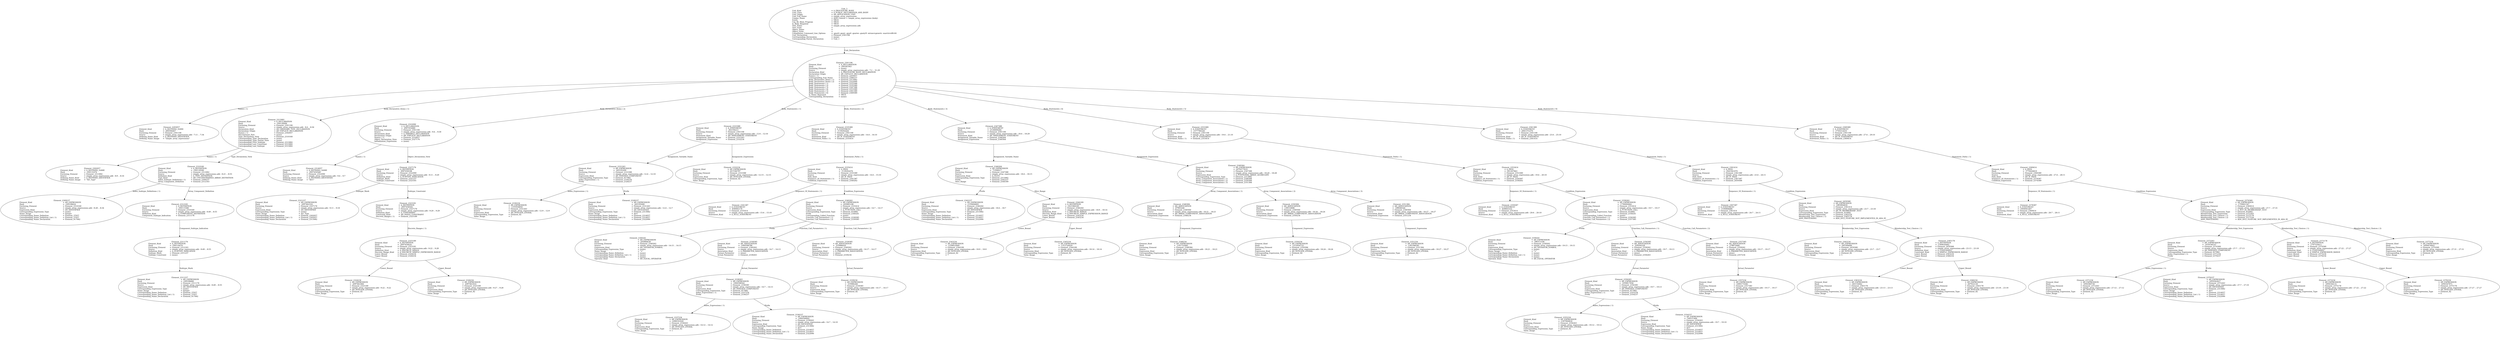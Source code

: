digraph "simple_array_expressions.adt" {
  Unit_3 -> Element_2301106
      [ label=Unit_Declaration ];
  Unit_3
      [ label=<<TABLE BORDER="0" CELLBORDER="0" CELLSPACING="0" CELLPADDING="0"> 
          <TR><TD COLSPAN="3">Unit_3</TD></TR>
          <TR><TD ALIGN="LEFT">Unit_Kind   </TD><TD> = </TD><TD ALIGN="LEFT">A_PROCEDURE_BODY</TD></TR>
          <TR><TD ALIGN="LEFT">Unit_Class   </TD><TD> = </TD><TD ALIGN="LEFT">A_PUBLIC_DECLARATION_AND_BODY</TD></TR>
          <TR><TD ALIGN="LEFT">Unit_Origin   </TD><TD> = </TD><TD ALIGN="LEFT">AN_APPLICATION_UNIT</TD></TR>
          <TR><TD ALIGN="LEFT">Unit_Full_Name    </TD><TD> = </TD><TD ALIGN="LEFT">simple_array_expressions</TD></TR>
          <TR><TD ALIGN="LEFT">Unique_Name   </TD><TD> = </TD><TD ALIGN="LEFT">ASIS Context 1: simple_array_expressions (body)</TD></TR>
          <TR><TD ALIGN="LEFT">Exists  </TD><TD> = </TD><TD ALIGN="LEFT">TRUE</TD></TR>
          <TR><TD ALIGN="LEFT">Can_Be_Main_Program     </TD><TD> = </TD><TD ALIGN="LEFT">TRUE</TD></TR>
          <TR><TD ALIGN="LEFT">Is_Body_Required     </TD><TD> = </TD><TD ALIGN="LEFT">TRUE</TD></TR>
          <TR><TD ALIGN="LEFT">Text_Name   </TD><TD> = </TD><TD ALIGN="LEFT">simple_array_expressions.adb</TD></TR>
          <TR><TD ALIGN="LEFT">Text_Form   </TD><TD> = </TD><TD ALIGN="LEFT"></TD></TR>
          <TR><TD ALIGN="LEFT">Object_Name   </TD><TD> = </TD><TD ALIGN="LEFT"></TD></TR>
          <TR><TD ALIGN="LEFT">Object_Form   </TD><TD> = </TD><TD ALIGN="LEFT"></TD></TR>
          <TR><TD ALIGN="LEFT">Compilation_Command_Line_Options         </TD><TD> = </TD><TD ALIGN="LEFT">-gnatA -gnatc -gnatt -gnatws -gnatyN -mtune=generic -march=x86-64</TD></TR>
          <TR><TD ALIGN="LEFT">Unit_Declaration     </TD><TD> = </TD><TD ALIGN="LEFT">Element_2301106</TD></TR>
          <TR><TD ALIGN="LEFT">Corresponding_Declaration       </TD><TD> = </TD><TD ALIGN="LEFT">(none)</TD></TR>
          <TR><TD ALIGN="LEFT">Corresponding_Parent_Declaration         </TD><TD> = </TD><TD ALIGN="LEFT">Unit_1</TD></TR>
          </TABLE>> ];
  Element_2301106 -> Element_2293057
      [ label="Names ( 1)" ];
  Element_2301106 -> Element_2313082
      [ label="Body_Declarative_Items ( 1)" ];
  Element_2301106 -> Element_2322090
      [ label="Body_Declarative_Items ( 2)" ];
  Element_2301106 -> Element_2333388
      [ label="Body_Statements ( 1)" ];
  Element_2301106 -> Element_2335389
      [ label="Body_Statements ( 2)" ];
  Element_2301106 -> Element_2347388
      [ label="Body_Statements ( 3)" ];
  Element_2301106 -> Element_2353389
      [ label="Body_Statements ( 4)" ];
  Element_2301106 -> Element_2361389
      [ label="Body_Statements ( 5)" ];
  Element_2301106 -> Element_2369389
      [ label="Body_Statements ( 6)" ];
  Element_2301106
      [ label=<<TABLE BORDER="0" CELLBORDER="0" CELLSPACING="0" CELLPADDING="0"> 
          <TR><TD COLSPAN="3">Element_2301106</TD></TR>
          <TR><TD ALIGN="LEFT">Element_Kind    </TD><TD> = </TD><TD ALIGN="LEFT">A_DECLARATION</TD></TR>
          <TR><TD ALIGN="LEFT">Hash  </TD><TD> = </TD><TD ALIGN="LEFT">-200381943</TD></TR>
          <TR><TD ALIGN="LEFT">Enclosing_Element     </TD><TD> = </TD><TD ALIGN="LEFT">(none)</TD></TR>
          <TR><TD ALIGN="LEFT">Source  </TD><TD> = </TD><TD ALIGN="LEFT">simple_array_expressions.adb - 7:1 .. 31:29</TD></TR>
          <TR><TD ALIGN="LEFT">Declaration_Kind     </TD><TD> = </TD><TD ALIGN="LEFT">A_PROCEDURE_BODY_DECLARATION</TD></TR>
          <TR><TD ALIGN="LEFT">Declaration_Origin     </TD><TD> = </TD><TD ALIGN="LEFT">AN_EXPLICIT_DECLARATION</TD></TR>
          <TR><TD ALIGN="LEFT">Names ( 1)   </TD><TD> = </TD><TD ALIGN="LEFT">Element_2293057</TD></TR>
          <TR><TD ALIGN="LEFT">Corresponding_End_Name      </TD><TD> = </TD><TD ALIGN="LEFT">Element_2380237</TD></TR>
          <TR><TD ALIGN="LEFT">Body_Declarative_Items ( 1)       </TD><TD> = </TD><TD ALIGN="LEFT">Element_2313082</TD></TR>
          <TR><TD ALIGN="LEFT">Body_Declarative_Items ( 2)       </TD><TD> = </TD><TD ALIGN="LEFT">Element_2322090</TD></TR>
          <TR><TD ALIGN="LEFT">Body_Statements ( 1)      </TD><TD> = </TD><TD ALIGN="LEFT">Element_2333388</TD></TR>
          <TR><TD ALIGN="LEFT">Body_Statements ( 2)      </TD><TD> = </TD><TD ALIGN="LEFT">Element_2335389</TD></TR>
          <TR><TD ALIGN="LEFT">Body_Statements ( 3)      </TD><TD> = </TD><TD ALIGN="LEFT">Element_2347388</TD></TR>
          <TR><TD ALIGN="LEFT">Body_Statements ( 4)      </TD><TD> = </TD><TD ALIGN="LEFT">Element_2353389</TD></TR>
          <TR><TD ALIGN="LEFT">Body_Statements ( 5)      </TD><TD> = </TD><TD ALIGN="LEFT">Element_2361389</TD></TR>
          <TR><TD ALIGN="LEFT">Body_Statements ( 6)      </TD><TD> = </TD><TD ALIGN="LEFT">Element_2369389</TD></TR>
          <TR><TD ALIGN="LEFT">Is_Name_Repeated     </TD><TD> = </TD><TD ALIGN="LEFT">TRUE</TD></TR>
          <TR><TD ALIGN="LEFT">Corresponding_Declaration       </TD><TD> = </TD><TD ALIGN="LEFT">(none)</TD></TR>
          </TABLE>> ];
  Element_2293057
      [ label=<<TABLE BORDER="0" CELLBORDER="0" CELLSPACING="0" CELLPADDING="0"> 
          <TR><TD COLSPAN="3">Element_2293057</TD></TR>
          <TR><TD ALIGN="LEFT">Element_Kind    </TD><TD> = </TD><TD ALIGN="LEFT">A_DEFINING_NAME</TD></TR>
          <TR><TD ALIGN="LEFT">Hash  </TD><TD> = </TD><TD ALIGN="LEFT">-200394407</TD></TR>
          <TR><TD ALIGN="LEFT">Enclosing_Element     </TD><TD> = </TD><TD ALIGN="LEFT">Element_2301106</TD></TR>
          <TR><TD ALIGN="LEFT">Source  </TD><TD> = </TD><TD ALIGN="LEFT">simple_array_expressions.adb - 7:11 .. 7:34</TD></TR>
          <TR><TD ALIGN="LEFT">Defining_Name_Kind     </TD><TD> = </TD><TD ALIGN="LEFT">A_DEFINING_IDENTIFIER</TD></TR>
          <TR><TD ALIGN="LEFT">Defining_Name_Image     </TD><TD> = </TD><TD ALIGN="LEFT">"simple_array_expressions"</TD></TR>
          </TABLE>> ];
  Element_2313082 -> Element_2302057
      [ label="Names ( 1)" ];
  Element_2313082 -> Element_2310160
      [ label=Type_Declaration_View ];
  Element_2313082
      [ label=<<TABLE BORDER="0" CELLBORDER="0" CELLSPACING="0" CELLPADDING="0"> 
          <TR><TD COLSPAN="3">Element_2313082</TD></TR>
          <TR><TD ALIGN="LEFT">Element_Kind    </TD><TD> = </TD><TD ALIGN="LEFT">A_DECLARATION</TD></TR>
          <TR><TD ALIGN="LEFT">Hash  </TD><TD> = </TD><TD ALIGN="LEFT">-100128496</TD></TR>
          <TR><TD ALIGN="LEFT">Enclosing_Element     </TD><TD> = </TD><TD ALIGN="LEFT">Element_2301106</TD></TR>
          <TR><TD ALIGN="LEFT">Source  </TD><TD> = </TD><TD ALIGN="LEFT">simple_array_expressions.adb - 8:4 .. 8:56</TD></TR>
          <TR><TD ALIGN="LEFT">Declaration_Kind     </TD><TD> = </TD><TD ALIGN="LEFT">AN_ORDINARY_TYPE_DECLARATION</TD></TR>
          <TR><TD ALIGN="LEFT">Declaration_Origin     </TD><TD> = </TD><TD ALIGN="LEFT">AN_EXPLICIT_DECLARATION</TD></TR>
          <TR><TD ALIGN="LEFT">Names ( 1)   </TD><TD> = </TD><TD ALIGN="LEFT">Element_2302057</TD></TR>
          <TR><TD ALIGN="LEFT">Discriminant_Part     </TD><TD> = </TD><TD ALIGN="LEFT">(none)</TD></TR>
          <TR><TD ALIGN="LEFT">Type_Declaration_View      </TD><TD> = </TD><TD ALIGN="LEFT">Element_2310160</TD></TR>
          <TR><TD ALIGN="LEFT">Corresponding_Type_Declaration        </TD><TD> = </TD><TD ALIGN="LEFT">(none)</TD></TR>
          <TR><TD ALIGN="LEFT">Corresponding_Type_Partial_View        </TD><TD> = </TD><TD ALIGN="LEFT">(none)</TD></TR>
          <TR><TD ALIGN="LEFT">Corresponding_First_Subtype       </TD><TD> = </TD><TD ALIGN="LEFT">Element_2313082</TD></TR>
          <TR><TD ALIGN="LEFT">Corresponding_Last_Constraint        </TD><TD> = </TD><TD ALIGN="LEFT">Element_2313082</TD></TR>
          <TR><TD ALIGN="LEFT">Corresponding_Last_Subtype       </TD><TD> = </TD><TD ALIGN="LEFT">Element_2313082</TD></TR>
          </TABLE>> ];
  Element_2302057
      [ label=<<TABLE BORDER="0" CELLBORDER="0" CELLSPACING="0" CELLPADDING="0"> 
          <TR><TD COLSPAN="3">Element_2302057</TD></TR>
          <TR><TD ALIGN="LEFT">Element_Kind    </TD><TD> = </TD><TD ALIGN="LEFT">A_DEFINING_NAME</TD></TR>
          <TR><TD ALIGN="LEFT">Hash  </TD><TD> = </TD><TD ALIGN="LEFT">-100131676</TD></TR>
          <TR><TD ALIGN="LEFT">Enclosing_Element     </TD><TD> = </TD><TD ALIGN="LEFT">Element_2313082</TD></TR>
          <TR><TD ALIGN="LEFT">Source  </TD><TD> = </TD><TD ALIGN="LEFT">simple_array_expressions.adb - 8:9 .. 8:16</TD></TR>
          <TR><TD ALIGN="LEFT">Defining_Name_Kind     </TD><TD> = </TD><TD ALIGN="LEFT">A_DEFINING_IDENTIFIER</TD></TR>
          <TR><TD ALIGN="LEFT">Defining_Name_Image     </TD><TD> = </TD><TD ALIGN="LEFT">"Arr_Type"</TD></TR>
          </TABLE>> ];
  Element_2310160 -> Element_2309237
      [ label="Index_Subtype_Definitions ( 1)" ];
  Element_2310160 -> Element_2312183
      [ label=Array_Component_Definition ];
  Element_2310160
      [ label=<<TABLE BORDER="0" CELLBORDER="0" CELLSPACING="0" CELLPADDING="0"> 
          <TR><TD COLSPAN="3">Element_2310160</TD></TR>
          <TR><TD ALIGN="LEFT">Element_Kind    </TD><TD> = </TD><TD ALIGN="LEFT">A_DEFINITION</TD></TR>
          <TR><TD ALIGN="LEFT">Hash  </TD><TD> = </TD><TD ALIGN="LEFT">-100118508</TD></TR>
          <TR><TD ALIGN="LEFT">Enclosing_Element     </TD><TD> = </TD><TD ALIGN="LEFT">Element_2313082</TD></TR>
          <TR><TD ALIGN="LEFT">Source  </TD><TD> = </TD><TD ALIGN="LEFT">simple_array_expressions.adb - 8:21 .. 8:55</TD></TR>
          <TR><TD ALIGN="LEFT">Definition_Kind    </TD><TD> = </TD><TD ALIGN="LEFT">A_TYPE_DEFINITION</TD></TR>
          <TR><TD ALIGN="LEFT">Type_Kind   </TD><TD> = </TD><TD ALIGN="LEFT">AN_UNCONSTRAINED_ARRAY_DEFINITION</TD></TR>
          <TR><TD ALIGN="LEFT">Index_Subtype_Definitions ( 1)        </TD><TD> = </TD><TD ALIGN="LEFT">Element_2309237</TD></TR>
          <TR><TD ALIGN="LEFT">Array_Component_Definition       </TD><TD> = </TD><TD ALIGN="LEFT">Element_2312183</TD></TR>
          </TABLE>> ];
  Element_2309237
      [ label=<<TABLE BORDER="0" CELLBORDER="0" CELLSPACING="0" CELLPADDING="0"> 
          <TR><TD COLSPAN="3">Element_2309237</TD></TR>
          <TR><TD ALIGN="LEFT">Element_Kind    </TD><TD> = </TD><TD ALIGN="LEFT">AN_EXPRESSION</TD></TR>
          <TR><TD ALIGN="LEFT">Hash  </TD><TD> = </TD><TD ALIGN="LEFT">-100108624</TD></TR>
          <TR><TD ALIGN="LEFT">Enclosing_Element     </TD><TD> = </TD><TD ALIGN="LEFT">Element_2310160</TD></TR>
          <TR><TD ALIGN="LEFT">Source  </TD><TD> = </TD><TD ALIGN="LEFT">simple_array_expressions.adb - 8:28 .. 8:34</TD></TR>
          <TR><TD ALIGN="LEFT">Expression_Kind    </TD><TD> = </TD><TD ALIGN="LEFT">AN_IDENTIFIER</TD></TR>
          <TR><TD ALIGN="LEFT">Corresponding_Expression_Type        </TD><TD> = </TD><TD ALIGN="LEFT">(none)</TD></TR>
          <TR><TD ALIGN="LEFT">Name_Image   </TD><TD> = </TD><TD ALIGN="LEFT">Integer</TD></TR>
          <TR><TD ALIGN="LEFT">Corresponding_Name_Definition        </TD><TD> = </TD><TD ALIGN="LEFT">Element_37057</TD></TR>
          <TR><TD ALIGN="LEFT">Corresponding_Name_Definition_List ( 1)          </TD><TD> = </TD><TD ALIGN="LEFT">Element_37057</TD></TR>
          <TR><TD ALIGN="LEFT">Corresponding_Name_Declaration        </TD><TD> = </TD><TD ALIGN="LEFT">Element_917082</TD></TR>
          </TABLE>> ];
  Element_2312183 -> Element_2311176
      [ label=Component_Subtype_Indication ];
  Element_2312183
      [ label=<<TABLE BORDER="0" CELLBORDER="0" CELLSPACING="0" CELLPADDING="0"> 
          <TR><TD COLSPAN="3">Element_2312183</TD></TR>
          <TR><TD ALIGN="LEFT">Element_Kind    </TD><TD> = </TD><TD ALIGN="LEFT">A_DEFINITION</TD></TR>
          <TR><TD ALIGN="LEFT">Hash  </TD><TD> = </TD><TD ALIGN="LEFT">-100115580</TD></TR>
          <TR><TD ALIGN="LEFT">Enclosing_Element     </TD><TD> = </TD><TD ALIGN="LEFT">Element_2310160</TD></TR>
          <TR><TD ALIGN="LEFT">Source  </TD><TD> = </TD><TD ALIGN="LEFT">simple_array_expressions.adb - 8:49 .. 8:55</TD></TR>
          <TR><TD ALIGN="LEFT">Definition_Kind    </TD><TD> = </TD><TD ALIGN="LEFT">A_COMPONENT_DEFINITION</TD></TR>
          <TR><TD ALIGN="LEFT">Component_Subtype_Indication        </TD><TD> = </TD><TD ALIGN="LEFT">Element_2311176</TD></TR>
          </TABLE>> ];
  Element_2311176 -> Element_2311237
      [ label=Subtype_Mark ];
  Element_2311176
      [ label=<<TABLE BORDER="0" CELLBORDER="0" CELLSPACING="0" CELLPADDING="0"> 
          <TR><TD COLSPAN="3">Element_2311176</TD></TR>
          <TR><TD ALIGN="LEFT">Element_Kind    </TD><TD> = </TD><TD ALIGN="LEFT">A_DEFINITION</TD></TR>
          <TR><TD ALIGN="LEFT">Hash  </TD><TD> = </TD><TD ALIGN="LEFT">-100116476</TD></TR>
          <TR><TD ALIGN="LEFT">Enclosing_Element     </TD><TD> = </TD><TD ALIGN="LEFT">Element_2312183</TD></TR>
          <TR><TD ALIGN="LEFT">Source  </TD><TD> = </TD><TD ALIGN="LEFT">simple_array_expressions.adb - 8:49 .. 8:55</TD></TR>
          <TR><TD ALIGN="LEFT">Definition_Kind    </TD><TD> = </TD><TD ALIGN="LEFT">A_SUBTYPE_INDICATION</TD></TR>
          <TR><TD ALIGN="LEFT">Subtype_Mark    </TD><TD> = </TD><TD ALIGN="LEFT">Element_2311237</TD></TR>
          <TR><TD ALIGN="LEFT">Subtype_Constraint     </TD><TD> = </TD><TD ALIGN="LEFT">(none)</TD></TR>
          </TABLE>> ];
  Element_2311237
      [ label=<<TABLE BORDER="0" CELLBORDER="0" CELLSPACING="0" CELLPADDING="0"> 
          <TR><TD COLSPAN="3">Element_2311237</TD></TR>
          <TR><TD ALIGN="LEFT">Element_Kind    </TD><TD> = </TD><TD ALIGN="LEFT">AN_EXPRESSION</TD></TR>
          <TR><TD ALIGN="LEFT">Hash  </TD><TD> = </TD><TD ALIGN="LEFT">-100108668</TD></TR>
          <TR><TD ALIGN="LEFT">Enclosing_Element     </TD><TD> = </TD><TD ALIGN="LEFT">Element_2311176</TD></TR>
          <TR><TD ALIGN="LEFT">Source  </TD><TD> = </TD><TD ALIGN="LEFT">simple_array_expressions.adb - 8:49 .. 8:55</TD></TR>
          <TR><TD ALIGN="LEFT">Expression_Kind    </TD><TD> = </TD><TD ALIGN="LEFT">AN_IDENTIFIER</TD></TR>
          <TR><TD ALIGN="LEFT">Corresponding_Expression_Type        </TD><TD> = </TD><TD ALIGN="LEFT">(none)</TD></TR>
          <TR><TD ALIGN="LEFT">Name_Image   </TD><TD> = </TD><TD ALIGN="LEFT">Integer</TD></TR>
          <TR><TD ALIGN="LEFT">Corresponding_Name_Definition        </TD><TD> = </TD><TD ALIGN="LEFT">Element_37057</TD></TR>
          <TR><TD ALIGN="LEFT">Corresponding_Name_Definition_List ( 1)          </TD><TD> = </TD><TD ALIGN="LEFT">Element_37057</TD></TR>
          <TR><TD ALIGN="LEFT">Corresponding_Name_Declaration        </TD><TD> = </TD><TD ALIGN="LEFT">Element_917082</TD></TR>
          </TABLE>> ];
  Element_2322090 -> Element_2314057
      [ label="Names ( 1)" ];
  Element_2322090 -> Element_2327176
      [ label=Object_Declaration_View ];
  Element_2322090
      [ label=<<TABLE BORDER="0" CELLBORDER="0" CELLSPACING="0" CELLPADDING="0"> 
          <TR><TD COLSPAN="3">Element_2322090</TD></TR>
          <TR><TD ALIGN="LEFT">Element_Kind    </TD><TD> = </TD><TD ALIGN="LEFT">A_DECLARATION</TD></TR>
          <TR><TD ALIGN="LEFT">Hash  </TD><TD> = </TD><TD ALIGN="LEFT"> 2097452680</TD></TR>
          <TR><TD ALIGN="LEFT">Enclosing_Element     </TD><TD> = </TD><TD ALIGN="LEFT">Element_2301106</TD></TR>
          <TR><TD ALIGN="LEFT">Source  </TD><TD> = </TD><TD ALIGN="LEFT">simple_array_expressions.adb - 9:4 .. 9:30</TD></TR>
          <TR><TD ALIGN="LEFT">Declaration_Kind     </TD><TD> = </TD><TD ALIGN="LEFT">A_VARIABLE_DECLARATION</TD></TR>
          <TR><TD ALIGN="LEFT">Declaration_Origin     </TD><TD> = </TD><TD ALIGN="LEFT">AN_EXPLICIT_DECLARATION</TD></TR>
          <TR><TD ALIGN="LEFT">Names ( 1)   </TD><TD> = </TD><TD ALIGN="LEFT">Element_2314057</TD></TR>
          <TR><TD ALIGN="LEFT">Object_Declaration_View      </TD><TD> = </TD><TD ALIGN="LEFT">Element_2327176</TD></TR>
          <TR><TD ALIGN="LEFT">Initialization_Expression       </TD><TD> = </TD><TD ALIGN="LEFT">(none)</TD></TR>
          </TABLE>> ];
  Element_2314057
      [ label=<<TABLE BORDER="0" CELLBORDER="0" CELLSPACING="0" CELLPADDING="0"> 
          <TR><TD COLSPAN="3">Element_2314057</TD></TR>
          <TR><TD ALIGN="LEFT">Element_Kind    </TD><TD> = </TD><TD ALIGN="LEFT">A_DEFINING_NAME</TD></TR>
          <TR><TD ALIGN="LEFT">Hash  </TD><TD> = </TD><TD ALIGN="LEFT"> 2097450568</TD></TR>
          <TR><TD ALIGN="LEFT">Enclosing_Element     </TD><TD> = </TD><TD ALIGN="LEFT">Element_2322090</TD></TR>
          <TR><TD ALIGN="LEFT">Source  </TD><TD> = </TD><TD ALIGN="LEFT">simple_array_expressions.adb - 9:4 .. 9:7</TD></TR>
          <TR><TD ALIGN="LEFT">Defining_Name_Kind     </TD><TD> = </TD><TD ALIGN="LEFT">A_DEFINING_IDENTIFIER</TD></TR>
          <TR><TD ALIGN="LEFT">Defining_Name_Image     </TD><TD> = </TD><TD ALIGN="LEFT">"Arr1"</TD></TR>
          </TABLE>> ];
  Element_2327176 -> Element_2321237
      [ label=Subtype_Mark ];
  Element_2327176 -> Element_2323181
      [ label=Subtype_Constraint ];
  Element_2327176
      [ label=<<TABLE BORDER="0" CELLBORDER="0" CELLSPACING="0" CELLPADDING="0"> 
          <TR><TD COLSPAN="3">Element_2327176</TD></TR>
          <TR><TD ALIGN="LEFT">Element_Kind    </TD><TD> = </TD><TD ALIGN="LEFT">A_DEFINITION</TD></TR>
          <TR><TD ALIGN="LEFT">Hash  </TD><TD> = </TD><TD ALIGN="LEFT"> 2097458198</TD></TR>
          <TR><TD ALIGN="LEFT">Enclosing_Element     </TD><TD> = </TD><TD ALIGN="LEFT">Element_2322090</TD></TR>
          <TR><TD ALIGN="LEFT">Source  </TD><TD> = </TD><TD ALIGN="LEFT">simple_array_expressions.adb - 9:11 .. 9:29</TD></TR>
          <TR><TD ALIGN="LEFT">Definition_Kind    </TD><TD> = </TD><TD ALIGN="LEFT">A_SUBTYPE_INDICATION</TD></TR>
          <TR><TD ALIGN="LEFT">Subtype_Mark    </TD><TD> = </TD><TD ALIGN="LEFT">Element_2321237</TD></TR>
          <TR><TD ALIGN="LEFT">Subtype_Constraint     </TD><TD> = </TD><TD ALIGN="LEFT">Element_2323181</TD></TR>
          </TABLE>> ];
  Element_2321237
      [ label=<<TABLE BORDER="0" CELLBORDER="0" CELLSPACING="0" CELLPADDING="0"> 
          <TR><TD COLSPAN="3">Element_2321237</TD></TR>
          <TR><TD ALIGN="LEFT">Element_Kind    </TD><TD> = </TD><TD ALIGN="LEFT">AN_EXPRESSION</TD></TR>
          <TR><TD ALIGN="LEFT">Hash  </TD><TD> = </TD><TD ALIGN="LEFT"> 2097462102</TD></TR>
          <TR><TD ALIGN="LEFT">Enclosing_Element     </TD><TD> = </TD><TD ALIGN="LEFT">Element_2327176</TD></TR>
          <TR><TD ALIGN="LEFT">Source  </TD><TD> = </TD><TD ALIGN="LEFT">simple_array_expressions.adb - 9:11 .. 9:18</TD></TR>
          <TR><TD ALIGN="LEFT">Expression_Kind    </TD><TD> = </TD><TD ALIGN="LEFT">AN_IDENTIFIER</TD></TR>
          <TR><TD ALIGN="LEFT">Corresponding_Expression_Type        </TD><TD> = </TD><TD ALIGN="LEFT">(none)</TD></TR>
          <TR><TD ALIGN="LEFT">Name_Image   </TD><TD> = </TD><TD ALIGN="LEFT">Arr_Type</TD></TR>
          <TR><TD ALIGN="LEFT">Corresponding_Name_Definition        </TD><TD> = </TD><TD ALIGN="LEFT">Element_2302057</TD></TR>
          <TR><TD ALIGN="LEFT">Corresponding_Name_Definition_List ( 1)          </TD><TD> = </TD><TD ALIGN="LEFT">Element_2302057</TD></TR>
          <TR><TD ALIGN="LEFT">Corresponding_Name_Declaration        </TD><TD> = </TD><TD ALIGN="LEFT">Element_2313082</TD></TR>
          </TABLE>> ];
  Element_2323181 -> Element_2325189
      [ label="Discrete_Ranges ( 1)" ];
  Element_2323181
      [ label=<<TABLE BORDER="0" CELLBORDER="0" CELLSPACING="0" CELLPADDING="0"> 
          <TR><TD COLSPAN="3">Element_2323181</TD></TR>
          <TR><TD ALIGN="LEFT">Element_Kind    </TD><TD> = </TD><TD ALIGN="LEFT">A_DEFINITION</TD></TR>
          <TR><TD ALIGN="LEFT">Hash  </TD><TD> = </TD><TD ALIGN="LEFT"> 2097458504</TD></TR>
          <TR><TD ALIGN="LEFT">Enclosing_Element     </TD><TD> = </TD><TD ALIGN="LEFT">Element_2327176</TD></TR>
          <TR><TD ALIGN="LEFT">Source  </TD><TD> = </TD><TD ALIGN="LEFT">simple_array_expressions.adb - 9:20 .. 9:29</TD></TR>
          <TR><TD ALIGN="LEFT">Definition_Kind    </TD><TD> = </TD><TD ALIGN="LEFT">A_CONSTRAINT</TD></TR>
          <TR><TD ALIGN="LEFT">Constraint_Kind    </TD><TD> = </TD><TD ALIGN="LEFT">AN_INDEX_CONSTRAINT</TD></TR>
          <TR><TD ALIGN="LEFT">Discrete_Ranges ( 1)      </TD><TD> = </TD><TD ALIGN="LEFT">Element_2325189</TD></TR>
          </TABLE>> ];
  Element_2325189 -> Element_2324234
      [ label=Lower_Bound ];
  Element_2325189 -> Element_2326234
      [ label=Upper_Bound ];
  Element_2325189
      [ label=<<TABLE BORDER="0" CELLBORDER="0" CELLSPACING="0" CELLPADDING="0"> 
          <TR><TD COLSPAN="3">Element_2325189</TD></TR>
          <TR><TD ALIGN="LEFT">Element_Kind    </TD><TD> = </TD><TD ALIGN="LEFT">A_DEFINITION</TD></TR>
          <TR><TD ALIGN="LEFT">Hash  </TD><TD> = </TD><TD ALIGN="LEFT"> 2097459024</TD></TR>
          <TR><TD ALIGN="LEFT">Enclosing_Element     </TD><TD> = </TD><TD ALIGN="LEFT">Element_2323181</TD></TR>
          <TR><TD ALIGN="LEFT">Source  </TD><TD> = </TD><TD ALIGN="LEFT">simple_array_expressions.adb - 9:22 .. 9:28</TD></TR>
          <TR><TD ALIGN="LEFT">Definition_Kind    </TD><TD> = </TD><TD ALIGN="LEFT">A_DISCRETE_RANGE</TD></TR>
          <TR><TD ALIGN="LEFT">Discrete_Range_Kind     </TD><TD> = </TD><TD ALIGN="LEFT">A_DISCRETE_SIMPLE_EXPRESSION_RANGE</TD></TR>
          <TR><TD ALIGN="LEFT">Lower_Bound   </TD><TD> = </TD><TD ALIGN="LEFT">Element_2324234</TD></TR>
          <TR><TD ALIGN="LEFT">Upper_Bound   </TD><TD> = </TD><TD ALIGN="LEFT">Element_2326234</TD></TR>
          </TABLE>> ];
  Element_2324234
      [ label=<<TABLE BORDER="0" CELLBORDER="0" CELLSPACING="0" CELLPADDING="0"> 
          <TR><TD COLSPAN="3">Element_2324234</TD></TR>
          <TR><TD ALIGN="LEFT">Element_Kind    </TD><TD> = </TD><TD ALIGN="LEFT">AN_EXPRESSION</TD></TR>
          <TR><TD ALIGN="LEFT">Hash  </TD><TD> = </TD><TD ALIGN="LEFT"> 2097461900</TD></TR>
          <TR><TD ALIGN="LEFT">Enclosing_Element     </TD><TD> = </TD><TD ALIGN="LEFT">Element_2325189</TD></TR>
          <TR><TD ALIGN="LEFT">Source  </TD><TD> = </TD><TD ALIGN="LEFT">simple_array_expressions.adb - 9:22 .. 9:22</TD></TR>
          <TR><TD ALIGN="LEFT">Expression_Kind    </TD><TD> = </TD><TD ALIGN="LEFT">AN_INTEGER_LITERAL</TD></TR>
          <TR><TD ALIGN="LEFT">Corresponding_Expression_Type        </TD><TD> = </TD><TD ALIGN="LEFT">Element_82</TD></TR>
          <TR><TD ALIGN="LEFT">Value_Image   </TD><TD> = </TD><TD ALIGN="LEFT">1</TD></TR>
          </TABLE>> ];
  Element_2326234
      [ label=<<TABLE BORDER="0" CELLBORDER="0" CELLSPACING="0" CELLPADDING="0"> 
          <TR><TD COLSPAN="3">Element_2326234</TD></TR>
          <TR><TD ALIGN="LEFT">Element_Kind    </TD><TD> = </TD><TD ALIGN="LEFT">AN_EXPRESSION</TD></TR>
          <TR><TD ALIGN="LEFT">Hash  </TD><TD> = </TD><TD ALIGN="LEFT"> 2097461910</TD></TR>
          <TR><TD ALIGN="LEFT">Enclosing_Element     </TD><TD> = </TD><TD ALIGN="LEFT">Element_2325189</TD></TR>
          <TR><TD ALIGN="LEFT">Source  </TD><TD> = </TD><TD ALIGN="LEFT">simple_array_expressions.adb - 9:27 .. 9:28</TD></TR>
          <TR><TD ALIGN="LEFT">Expression_Kind    </TD><TD> = </TD><TD ALIGN="LEFT">AN_INTEGER_LITERAL</TD></TR>
          <TR><TD ALIGN="LEFT">Corresponding_Expression_Type        </TD><TD> = </TD><TD ALIGN="LEFT">Element_82</TD></TR>
          <TR><TD ALIGN="LEFT">Value_Image   </TD><TD> = </TD><TD ALIGN="LEFT">26</TD></TR>
          </TABLE>> ];
  Element_2333388 -> Element_2331263
      [ label=Assignment_Variable_Name ];
  Element_2333388 -> Element_2332234
      [ label=Assignment_Expression ];
  Element_2333388
      [ label=<<TABLE BORDER="0" CELLBORDER="0" CELLSPACING="0" CELLPADDING="0"> 
          <TR><TD COLSPAN="3">Element_2333388</TD></TR>
          <TR><TD ALIGN="LEFT">Element_Kind    </TD><TD> = </TD><TD ALIGN="LEFT">A_STATEMENT</TD></TR>
          <TR><TD ALIGN="LEFT">Hash  </TD><TD> = </TD><TD ALIGN="LEFT"> 262194211</TD></TR>
          <TR><TD ALIGN="LEFT">Enclosing_Element     </TD><TD> = </TD><TD ALIGN="LEFT">Element_2301106</TD></TR>
          <TR><TD ALIGN="LEFT">Source  </TD><TD> = </TD><TD ALIGN="LEFT">simple_array_expressions.adb - 12:4 .. 12:16</TD></TR>
          <TR><TD ALIGN="LEFT">Statement_Kind    </TD><TD> = </TD><TD ALIGN="LEFT">AN_ASSIGNMENT_STATEMENT</TD></TR>
          <TR><TD ALIGN="LEFT">Assignment_Variable_Name       </TD><TD> = </TD><TD ALIGN="LEFT">Element_2331263</TD></TR>
          <TR><TD ALIGN="LEFT">Assignment_Expression      </TD><TD> = </TD><TD ALIGN="LEFT">Element_2332234</TD></TR>
          </TABLE>> ];
  Element_2331263 -> Element_2330234
      [ label="Index_Expressions ( 1)" ];
  Element_2331263 -> Element_2328237
      [ label=Prefix ];
  Element_2331263
      [ label=<<TABLE BORDER="0" CELLBORDER="0" CELLSPACING="0" CELLPADDING="0"> 
          <TR><TD COLSPAN="3">Element_2331263</TD></TR>
          <TR><TD ALIGN="LEFT">Element_Kind    </TD><TD> = </TD><TD ALIGN="LEFT">AN_EXPRESSION</TD></TR>
          <TR><TD ALIGN="LEFT">Hash  </TD><TD> = </TD><TD ALIGN="LEFT"> 262193209</TD></TR>
          <TR><TD ALIGN="LEFT">Enclosing_Element     </TD><TD> = </TD><TD ALIGN="LEFT">Element_2333388</TD></TR>
          <TR><TD ALIGN="LEFT">Source  </TD><TD> = </TD><TD ALIGN="LEFT">simple_array_expressions.adb - 12:4 .. 12:10</TD></TR>
          <TR><TD ALIGN="LEFT">Expression_Kind    </TD><TD> = </TD><TD ALIGN="LEFT">AN_INDEXED_COMPONENT</TD></TR>
          <TR><TD ALIGN="LEFT">Corresponding_Expression_Type        </TD><TD> = </TD><TD ALIGN="LEFT">Element_917082</TD></TR>
          <TR><TD ALIGN="LEFT">Index_Expressions ( 1)      </TD><TD> = </TD><TD ALIGN="LEFT">Element_2330234</TD></TR>
          <TR><TD ALIGN="LEFT">Prefix  </TD><TD> = </TD><TD ALIGN="LEFT">Element_2328237</TD></TR>
          </TABLE>> ];
  Element_2328237
      [ label=<<TABLE BORDER="0" CELLBORDER="0" CELLSPACING="0" CELLPADDING="0"> 
          <TR><TD COLSPAN="3">Element_2328237</TD></TR>
          <TR><TD ALIGN="LEFT">Element_Kind    </TD><TD> = </TD><TD ALIGN="LEFT">AN_EXPRESSION</TD></TR>
          <TR><TD ALIGN="LEFT">Hash  </TD><TD> = </TD><TD ALIGN="LEFT"> 262195049</TD></TR>
          <TR><TD ALIGN="LEFT">Enclosing_Element     </TD><TD> = </TD><TD ALIGN="LEFT">Element_2331263</TD></TR>
          <TR><TD ALIGN="LEFT">Source  </TD><TD> = </TD><TD ALIGN="LEFT">simple_array_expressions.adb - 12:4 .. 12:7</TD></TR>
          <TR><TD ALIGN="LEFT">Expression_Kind    </TD><TD> = </TD><TD ALIGN="LEFT">AN_IDENTIFIER</TD></TR>
          <TR><TD ALIGN="LEFT">Corresponding_Expression_Type        </TD><TD> = </TD><TD ALIGN="LEFT">Element_2313082</TD></TR>
          <TR><TD ALIGN="LEFT">Name_Image   </TD><TD> = </TD><TD ALIGN="LEFT">Arr1</TD></TR>
          <TR><TD ALIGN="LEFT">Corresponding_Name_Definition        </TD><TD> = </TD><TD ALIGN="LEFT">Element_2314057</TD></TR>
          <TR><TD ALIGN="LEFT">Corresponding_Name_Definition_List ( 1)          </TD><TD> = </TD><TD ALIGN="LEFT">Element_2314057</TD></TR>
          <TR><TD ALIGN="LEFT">Corresponding_Name_Declaration        </TD><TD> = </TD><TD ALIGN="LEFT">Element_2322090</TD></TR>
          </TABLE>> ];
  Element_2330234
      [ label=<<TABLE BORDER="0" CELLBORDER="0" CELLSPACING="0" CELLPADDING="0"> 
          <TR><TD COLSPAN="3">Element_2330234</TD></TR>
          <TR><TD ALIGN="LEFT">Element_Kind    </TD><TD> = </TD><TD ALIGN="LEFT">AN_EXPRESSION</TD></TR>
          <TR><TD ALIGN="LEFT">Hash  </TD><TD> = </TD><TD ALIGN="LEFT"> 1335936850</TD></TR>
          <TR><TD ALIGN="LEFT">Enclosing_Element     </TD><TD> = </TD><TD ALIGN="LEFT">Element_2331263</TD></TR>
          <TR><TD ALIGN="LEFT">Source  </TD><TD> = </TD><TD ALIGN="LEFT">simple_array_expressions.adb - 12:9 .. 12:9</TD></TR>
          <TR><TD ALIGN="LEFT">Expression_Kind    </TD><TD> = </TD><TD ALIGN="LEFT">AN_INTEGER_LITERAL</TD></TR>
          <TR><TD ALIGN="LEFT">Corresponding_Expression_Type        </TD><TD> = </TD><TD ALIGN="LEFT">Element_82</TD></TR>
          <TR><TD ALIGN="LEFT">Value_Image   </TD><TD> = </TD><TD ALIGN="LEFT">1</TD></TR>
          </TABLE>> ];
  Element_2332234
      [ label=<<TABLE BORDER="0" CELLBORDER="0" CELLSPACING="0" CELLPADDING="0"> 
          <TR><TD COLSPAN="3">Element_2332234</TD></TR>
          <TR><TD ALIGN="LEFT">Element_Kind    </TD><TD> = </TD><TD ALIGN="LEFT">AN_EXPRESSION</TD></TR>
          <TR><TD ALIGN="LEFT">Hash  </TD><TD> = </TD><TD ALIGN="LEFT">-811546797</TD></TR>
          <TR><TD ALIGN="LEFT">Enclosing_Element     </TD><TD> = </TD><TD ALIGN="LEFT">Element_2333388</TD></TR>
          <TR><TD ALIGN="LEFT">Source  </TD><TD> = </TD><TD ALIGN="LEFT">simple_array_expressions.adb - 12:15 .. 12:15</TD></TR>
          <TR><TD ALIGN="LEFT">Expression_Kind    </TD><TD> = </TD><TD ALIGN="LEFT">AN_INTEGER_LITERAL</TD></TR>
          <TR><TD ALIGN="LEFT">Corresponding_Expression_Type        </TD><TD> = </TD><TD ALIGN="LEFT">Element_82</TD></TR>
          <TR><TD ALIGN="LEFT">Value_Image   </TD><TD> = </TD><TD ALIGN="LEFT">1</TD></TR>
          </TABLE>> ];
  Element_2335389 -> Element_2335414
      [ label="Statement_Paths ( 1)" ];
  Element_2335389
      [ label=<<TABLE BORDER="0" CELLBORDER="0" CELLSPACING="0" CELLPADDING="0"> 
          <TR><TD COLSPAN="3">Element_2335389</TD></TR>
          <TR><TD ALIGN="LEFT">Element_Kind    </TD><TD> = </TD><TD ALIGN="LEFT">A_STATEMENT</TD></TR>
          <TR><TD ALIGN="LEFT">Hash  </TD><TD> = </TD><TD ALIGN="LEFT"> 1139292426</TD></TR>
          <TR><TD ALIGN="LEFT">Enclosing_Element     </TD><TD> = </TD><TD ALIGN="LEFT">Element_2301106</TD></TR>
          <TR><TD ALIGN="LEFT">Source  </TD><TD> = </TD><TD ALIGN="LEFT">simple_array_expressions.adb - 14:4 .. 16:10</TD></TR>
          <TR><TD ALIGN="LEFT">Statement_Kind    </TD><TD> = </TD><TD ALIGN="LEFT">AN_IF_STATEMENT</TD></TR>
          <TR><TD ALIGN="LEFT">Statement_Paths ( 1)      </TD><TD> = </TD><TD ALIGN="LEFT">Element_2335414</TD></TR>
          </TABLE>> ];
  Element_2335414 -> Element_2341387
      [ label="Sequence_Of_Statements ( 1)" ];
  Element_2335414 -> Element_2340262
      [ label=Condition_Expression ];
  Element_2335414
      [ label=<<TABLE BORDER="0" CELLBORDER="0" CELLSPACING="0" CELLPADDING="0"> 
          <TR><TD COLSPAN="3">Element_2335414</TD></TR>
          <TR><TD ALIGN="LEFT">Element_Kind    </TD><TD> = </TD><TD ALIGN="LEFT">A_PATH</TD></TR>
          <TR><TD ALIGN="LEFT">Hash  </TD><TD> = </TD><TD ALIGN="LEFT"> 1139292476</TD></TR>
          <TR><TD ALIGN="LEFT">Enclosing_Element     </TD><TD> = </TD><TD ALIGN="LEFT">Element_2335389</TD></TR>
          <TR><TD ALIGN="LEFT">Source  </TD><TD> = </TD><TD ALIGN="LEFT">simple_array_expressions.adb - 14:4 .. 15:10</TD></TR>
          <TR><TD ALIGN="LEFT">Path_Kind   </TD><TD> = </TD><TD ALIGN="LEFT">AN_IF_PATH</TD></TR>
          <TR><TD ALIGN="LEFT">Sequence_Of_Statements ( 1)       </TD><TD> = </TD><TD ALIGN="LEFT">Element_2341387</TD></TR>
          <TR><TD ALIGN="LEFT">Condition_Expression      </TD><TD> = </TD><TD ALIGN="LEFT">Element_2340262</TD></TR>
          </TABLE>> ];
  Element_2340262 -> Element_2340241
      [ label=Prefix ];
  Element_2340262 -> Element_2338385
      [ label="Function_Call_Parameters ( 1)" ];
  Element_2340262 -> Element_2339385
      [ label="Function_Call_Parameters ( 2)" ];
  Element_2340262
      [ label=<<TABLE BORDER="0" CELLBORDER="0" CELLSPACING="0" CELLPADDING="0"> 
          <TR><TD COLSPAN="3">Element_2340262</TD></TR>
          <TR><TD ALIGN="LEFT">Element_Kind    </TD><TD> = </TD><TD ALIGN="LEFT">AN_EXPRESSION</TD></TR>
          <TR><TD ALIGN="LEFT">Hash  </TD><TD> = </TD><TD ALIGN="LEFT">-202885108</TD></TR>
          <TR><TD ALIGN="LEFT">Enclosing_Element     </TD><TD> = </TD><TD ALIGN="LEFT">Element_2335414</TD></TR>
          <TR><TD ALIGN="LEFT">Source  </TD><TD> = </TD><TD ALIGN="LEFT">simple_array_expressions.adb - 14:7 .. 14:17</TD></TR>
          <TR><TD ALIGN="LEFT">Expression_Kind    </TD><TD> = </TD><TD ALIGN="LEFT">A_FUNCTION_CALL</TD></TR>
          <TR><TD ALIGN="LEFT">Corresponding_Expression_Type        </TD><TD> = </TD><TD ALIGN="LEFT">Element_914082</TD></TR>
          <TR><TD ALIGN="LEFT">Prefix  </TD><TD> = </TD><TD ALIGN="LEFT">Element_2340241</TD></TR>
          <TR><TD ALIGN="LEFT">Corresponding_Called_Function        </TD><TD> = </TD><TD ALIGN="LEFT">(none)</TD></TR>
          <TR><TD ALIGN="LEFT">Function_Call_Parameters ( 1)        </TD><TD> = </TD><TD ALIGN="LEFT">Element_2338385</TD></TR>
          <TR><TD ALIGN="LEFT">Function_Call_Parameters ( 2)        </TD><TD> = </TD><TD ALIGN="LEFT">Element_2339385</TD></TR>
          </TABLE>> ];
  Element_2338385 -> Element_2338263
      [ label=Actual_Parameter ];
  Element_2338385
      [ label=<<TABLE BORDER="0" CELLBORDER="0" CELLSPACING="0" CELLPADDING="0"> 
          <TR><TD COLSPAN="3">Element_2338385</TD></TR>
          <TR><TD ALIGN="LEFT">Element_Kind    </TD><TD> = </TD><TD ALIGN="LEFT">AN_ASSOCIATION</TD></TR>
          <TR><TD ALIGN="LEFT">Hash  </TD><TD> = </TD><TD ALIGN="LEFT"> 1944598786</TD></TR>
          <TR><TD ALIGN="LEFT">Enclosing_Element     </TD><TD> = </TD><TD ALIGN="LEFT">Element_2340262</TD></TR>
          <TR><TD ALIGN="LEFT">Source  </TD><TD> = </TD><TD ALIGN="LEFT">simple_array_expressions.adb - 14:7 .. 14:13</TD></TR>
          <TR><TD ALIGN="LEFT">Association_Kind     </TD><TD> = </TD><TD ALIGN="LEFT">A_PARAMETER_ASSOCIATION</TD></TR>
          <TR><TD ALIGN="LEFT">Formal_Parameter     </TD><TD> = </TD><TD ALIGN="LEFT">(none)</TD></TR>
          <TR><TD ALIGN="LEFT">Actual_Parameter     </TD><TD> = </TD><TD ALIGN="LEFT">Element_2338263</TD></TR>
          </TABLE>> ];
  Element_2338263 -> Element_2337234
      [ label="Index_Expressions ( 1)" ];
  Element_2338263 -> Element_2336237
      [ label=Prefix ];
  Element_2338263
      [ label=<<TABLE BORDER="0" CELLBORDER="0" CELLSPACING="0" CELLPADDING="0"> 
          <TR><TD COLSPAN="3">Element_2338263</TD></TR>
          <TR><TD ALIGN="LEFT">Element_Kind    </TD><TD> = </TD><TD ALIGN="LEFT">AN_EXPRESSION</TD></TR>
          <TR><TD ALIGN="LEFT">Hash  </TD><TD> = </TD><TD ALIGN="LEFT"> 1944598542</TD></TR>
          <TR><TD ALIGN="LEFT">Enclosing_Element     </TD><TD> = </TD><TD ALIGN="LEFT">Element_2338385</TD></TR>
          <TR><TD ALIGN="LEFT">Source  </TD><TD> = </TD><TD ALIGN="LEFT">simple_array_expressions.adb - 14:7 .. 14:13</TD></TR>
          <TR><TD ALIGN="LEFT">Expression_Kind    </TD><TD> = </TD><TD ALIGN="LEFT">AN_INDEXED_COMPONENT</TD></TR>
          <TR><TD ALIGN="LEFT">Corresponding_Expression_Type        </TD><TD> = </TD><TD ALIGN="LEFT">Element_917082</TD></TR>
          <TR><TD ALIGN="LEFT">Index_Expressions ( 1)      </TD><TD> = </TD><TD ALIGN="LEFT">Element_2337234</TD></TR>
          <TR><TD ALIGN="LEFT">Prefix  </TD><TD> = </TD><TD ALIGN="LEFT">Element_2336237</TD></TR>
          </TABLE>> ];
  Element_2336237
      [ label=<<TABLE BORDER="0" CELLBORDER="0" CELLSPACING="0" CELLPADDING="0"> 
          <TR><TD COLSPAN="3">Element_2336237</TD></TR>
          <TR><TD ALIGN="LEFT">Element_Kind    </TD><TD> = </TD><TD ALIGN="LEFT">AN_EXPRESSION</TD></TR>
          <TR><TD ALIGN="LEFT">Hash  </TD><TD> = </TD><TD ALIGN="LEFT"> 1944599002</TD></TR>
          <TR><TD ALIGN="LEFT">Enclosing_Element     </TD><TD> = </TD><TD ALIGN="LEFT">Element_2338263</TD></TR>
          <TR><TD ALIGN="LEFT">Source  </TD><TD> = </TD><TD ALIGN="LEFT">simple_array_expressions.adb - 14:7 .. 14:10</TD></TR>
          <TR><TD ALIGN="LEFT">Expression_Kind    </TD><TD> = </TD><TD ALIGN="LEFT">AN_IDENTIFIER</TD></TR>
          <TR><TD ALIGN="LEFT">Corresponding_Expression_Type        </TD><TD> = </TD><TD ALIGN="LEFT">Element_2313082</TD></TR>
          <TR><TD ALIGN="LEFT">Name_Image   </TD><TD> = </TD><TD ALIGN="LEFT">Arr1</TD></TR>
          <TR><TD ALIGN="LEFT">Corresponding_Name_Definition        </TD><TD> = </TD><TD ALIGN="LEFT">Element_2314057</TD></TR>
          <TR><TD ALIGN="LEFT">Corresponding_Name_Definition_List ( 1)          </TD><TD> = </TD><TD ALIGN="LEFT">Element_2314057</TD></TR>
          <TR><TD ALIGN="LEFT">Corresponding_Name_Declaration        </TD><TD> = </TD><TD ALIGN="LEFT">Element_2322090</TD></TR>
          </TABLE>> ];
  Element_2337234
      [ label=<<TABLE BORDER="0" CELLBORDER="0" CELLSPACING="0" CELLPADDING="0"> 
          <TR><TD COLSPAN="3">Element_2337234</TD></TR>
          <TR><TD ALIGN="LEFT">Element_Kind    </TD><TD> = </TD><TD ALIGN="LEFT">AN_EXPRESSION</TD></TR>
          <TR><TD ALIGN="LEFT">Hash  </TD><TD> = </TD><TD ALIGN="LEFT">-1008191020</TD></TR>
          <TR><TD ALIGN="LEFT">Enclosing_Element     </TD><TD> = </TD><TD ALIGN="LEFT">Element_2338263</TD></TR>
          <TR><TD ALIGN="LEFT">Source  </TD><TD> = </TD><TD ALIGN="LEFT">simple_array_expressions.adb - 14:12 .. 14:12</TD></TR>
          <TR><TD ALIGN="LEFT">Expression_Kind    </TD><TD> = </TD><TD ALIGN="LEFT">AN_INTEGER_LITERAL</TD></TR>
          <TR><TD ALIGN="LEFT">Corresponding_Expression_Type        </TD><TD> = </TD><TD ALIGN="LEFT">Element_82</TD></TR>
          <TR><TD ALIGN="LEFT">Value_Image   </TD><TD> = </TD><TD ALIGN="LEFT">1</TD></TR>
          </TABLE>> ];
  Element_2340241
      [ label=<<TABLE BORDER="0" CELLBORDER="0" CELLSPACING="0" CELLPADDING="0"> 
          <TR><TD COLSPAN="3">Element_2340241</TD></TR>
          <TR><TD ALIGN="LEFT">Element_Kind    </TD><TD> = </TD><TD ALIGN="LEFT">AN_EXPRESSION</TD></TR>
          <TR><TD ALIGN="LEFT">Hash  </TD><TD> = </TD><TD ALIGN="LEFT">-202884638</TD></TR>
          <TR><TD ALIGN="LEFT">Enclosing_Element     </TD><TD> = </TD><TD ALIGN="LEFT">Element_2340262</TD></TR>
          <TR><TD ALIGN="LEFT">Source  </TD><TD> = </TD><TD ALIGN="LEFT">simple_array_expressions.adb - 14:15 .. 14:15</TD></TR>
          <TR><TD ALIGN="LEFT">Expression_Kind    </TD><TD> = </TD><TD ALIGN="LEFT">AN_OPERATOR_SYMBOL</TD></TR>
          <TR><TD ALIGN="LEFT">Corresponding_Expression_Type        </TD><TD> = </TD><TD ALIGN="LEFT">(none)</TD></TR>
          <TR><TD ALIGN="LEFT">Name_Image   </TD><TD> = </TD><TD ALIGN="LEFT">"="</TD></TR>
          <TR><TD ALIGN="LEFT">Corresponding_Name_Definition        </TD><TD> = </TD><TD ALIGN="LEFT">(none)</TD></TR>
          <TR><TD ALIGN="LEFT">Corresponding_Name_Definition_List ( 1)          </TD><TD> = </TD><TD ALIGN="LEFT">(none)</TD></TR>
          <TR><TD ALIGN="LEFT">Corresponding_Name_Declaration        </TD><TD> = </TD><TD ALIGN="LEFT">(none)</TD></TR>
          <TR><TD ALIGN="LEFT">Operator_Kind    </TD><TD> = </TD><TD ALIGN="LEFT">AN_EQUAL_OPERATOR</TD></TR>
          </TABLE>> ];
  Element_2339385 -> Element_2339234
      [ label=Actual_Parameter ];
  Element_2339385
      [ label=<<TABLE BORDER="0" CELLBORDER="0" CELLSPACING="0" CELLPADDING="0"> 
          <TR><TD COLSPAN="3">Element_2339385</TD></TR>
          <TR><TD ALIGN="LEFT">Element_Kind    </TD><TD> = </TD><TD ALIGN="LEFT">AN_ASSOCIATION</TD></TR>
          <TR><TD ALIGN="LEFT">Hash  </TD><TD> = </TD><TD ALIGN="LEFT"> 333986050</TD></TR>
          <TR><TD ALIGN="LEFT">Enclosing_Element     </TD><TD> = </TD><TD ALIGN="LEFT">Element_2340262</TD></TR>
          <TR><TD ALIGN="LEFT">Source  </TD><TD> = </TD><TD ALIGN="LEFT">simple_array_expressions.adb - 14:17 .. 14:17</TD></TR>
          <TR><TD ALIGN="LEFT">Association_Kind     </TD><TD> = </TD><TD ALIGN="LEFT">A_PARAMETER_ASSOCIATION</TD></TR>
          <TR><TD ALIGN="LEFT">Formal_Parameter     </TD><TD> = </TD><TD ALIGN="LEFT">(none)</TD></TR>
          <TR><TD ALIGN="LEFT">Actual_Parameter     </TD><TD> = </TD><TD ALIGN="LEFT">Element_2339234</TD></TR>
          </TABLE>> ];
  Element_2339234
      [ label=<<TABLE BORDER="0" CELLBORDER="0" CELLSPACING="0" CELLPADDING="0"> 
          <TR><TD COLSPAN="3">Element_2339234</TD></TR>
          <TR><TD ALIGN="LEFT">Element_Kind    </TD><TD> = </TD><TD ALIGN="LEFT">AN_EXPRESSION</TD></TR>
          <TR><TD ALIGN="LEFT">Hash  </TD><TD> = </TD><TD ALIGN="LEFT"> 333986260</TD></TR>
          <TR><TD ALIGN="LEFT">Enclosing_Element     </TD><TD> = </TD><TD ALIGN="LEFT">Element_2339385</TD></TR>
          <TR><TD ALIGN="LEFT">Source  </TD><TD> = </TD><TD ALIGN="LEFT">simple_array_expressions.adb - 14:17 .. 14:17</TD></TR>
          <TR><TD ALIGN="LEFT">Expression_Kind    </TD><TD> = </TD><TD ALIGN="LEFT">AN_INTEGER_LITERAL</TD></TR>
          <TR><TD ALIGN="LEFT">Corresponding_Expression_Type        </TD><TD> = </TD><TD ALIGN="LEFT">Element_82</TD></TR>
          <TR><TD ALIGN="LEFT">Value_Image   </TD><TD> = </TD><TD ALIGN="LEFT">1</TD></TR>
          </TABLE>> ];
  Element_2341387
      [ label=<<TABLE BORDER="0" CELLBORDER="0" CELLSPACING="0" CELLPADDING="0"> 
          <TR><TD COLSPAN="3">Element_2341387</TD></TR>
          <TR><TD ALIGN="LEFT">Element_Kind    </TD><TD> = </TD><TD ALIGN="LEFT">A_STATEMENT</TD></TR>
          <TR><TD ALIGN="LEFT">Hash  </TD><TD> = </TD><TD ALIGN="LEFT"> 838082179</TD></TR>
          <TR><TD ALIGN="LEFT">Enclosing_Element     </TD><TD> = </TD><TD ALIGN="LEFT">Element_2335414</TD></TR>
          <TR><TD ALIGN="LEFT">Source  </TD><TD> = </TD><TD ALIGN="LEFT">simple_array_expressions.adb - 15:6 .. 15:10</TD></TR>
          <TR><TD ALIGN="LEFT">Statement_Kind    </TD><TD> = </TD><TD ALIGN="LEFT">A_NULL_STATEMENT</TD></TR>
          </TABLE>> ];
  Element_2347388 -> Element_2346264
      [ label=Assignment_Variable_Name ];
  Element_2347388 -> Element_2349364
      [ label=Assignment_Expression ];
  Element_2347388
      [ label=<<TABLE BORDER="0" CELLBORDER="0" CELLSPACING="0" CELLPADDING="0"> 
          <TR><TD COLSPAN="3">Element_2347388</TD></TR>
          <TR><TD ALIGN="LEFT">Element_Kind    </TD><TD> = </TD><TD ALIGN="LEFT">A_STATEMENT</TD></TR>
          <TR><TD ALIGN="LEFT">Hash  </TD><TD> = </TD><TD ALIGN="LEFT">-2126609264</TD></TR>
          <TR><TD ALIGN="LEFT">Enclosing_Element     </TD><TD> = </TD><TD ALIGN="LEFT">Element_2301106</TD></TR>
          <TR><TD ALIGN="LEFT">Source  </TD><TD> = </TD><TD ALIGN="LEFT">simple_array_expressions.adb - 18:4 .. 18:29</TD></TR>
          <TR><TD ALIGN="LEFT">Statement_Kind    </TD><TD> = </TD><TD ALIGN="LEFT">AN_ASSIGNMENT_STATEMENT</TD></TR>
          <TR><TD ALIGN="LEFT">Assignment_Variable_Name       </TD><TD> = </TD><TD ALIGN="LEFT">Element_2346264</TD></TR>
          <TR><TD ALIGN="LEFT">Assignment_Expression      </TD><TD> = </TD><TD ALIGN="LEFT">Element_2349364</TD></TR>
          </TABLE>> ];
  Element_2346264 -> Element_2342237
      [ label=Prefix ];
  Element_2346264 -> Element_2344189
      [ label=Slice_Range ];
  Element_2346264
      [ label=<<TABLE BORDER="0" CELLBORDER="0" CELLSPACING="0" CELLPADDING="0"> 
          <TR><TD COLSPAN="3">Element_2346264</TD></TR>
          <TR><TD ALIGN="LEFT">Element_Kind    </TD><TD> = </TD><TD ALIGN="LEFT">AN_EXPRESSION</TD></TR>
          <TR><TD ALIGN="LEFT">Hash  </TD><TD> = </TD><TD ALIGN="LEFT"> 71206017</TD></TR>
          <TR><TD ALIGN="LEFT">Enclosing_Element     </TD><TD> = </TD><TD ALIGN="LEFT">Element_2347388</TD></TR>
          <TR><TD ALIGN="LEFT">Source  </TD><TD> = </TD><TD ALIGN="LEFT">simple_array_expressions.adb - 18:4 .. 18:15</TD></TR>
          <TR><TD ALIGN="LEFT">Expression_Kind    </TD><TD> = </TD><TD ALIGN="LEFT">A_SLICE</TD></TR>
          <TR><TD ALIGN="LEFT">Corresponding_Expression_Type        </TD><TD> = </TD><TD ALIGN="LEFT">Element_2313082</TD></TR>
          <TR><TD ALIGN="LEFT">Prefix  </TD><TD> = </TD><TD ALIGN="LEFT">Element_2342237</TD></TR>
          <TR><TD ALIGN="LEFT">Slice_Range   </TD><TD> = </TD><TD ALIGN="LEFT">Element_2344189</TD></TR>
          </TABLE>> ];
  Element_2342237
      [ label=<<TABLE BORDER="0" CELLBORDER="0" CELLSPACING="0" CELLPADDING="0"> 
          <TR><TD COLSPAN="3">Element_2342237</TD></TR>
          <TR><TD ALIGN="LEFT">Element_Kind    </TD><TD> = </TD><TD ALIGN="LEFT">AN_EXPRESSION</TD></TR>
          <TR><TD ALIGN="LEFT">Hash  </TD><TD> = </TD><TD ALIGN="LEFT">-1539406691</TD></TR>
          <TR><TD ALIGN="LEFT">Enclosing_Element     </TD><TD> = </TD><TD ALIGN="LEFT">Element_2346264</TD></TR>
          <TR><TD ALIGN="LEFT">Source  </TD><TD> = </TD><TD ALIGN="LEFT">simple_array_expressions.adb - 18:4 .. 18:7</TD></TR>
          <TR><TD ALIGN="LEFT">Expression_Kind    </TD><TD> = </TD><TD ALIGN="LEFT">AN_IDENTIFIER</TD></TR>
          <TR><TD ALIGN="LEFT">Corresponding_Expression_Type        </TD><TD> = </TD><TD ALIGN="LEFT">Element_2313082</TD></TR>
          <TR><TD ALIGN="LEFT">Name_Image   </TD><TD> = </TD><TD ALIGN="LEFT">Arr1</TD></TR>
          <TR><TD ALIGN="LEFT">Corresponding_Name_Definition        </TD><TD> = </TD><TD ALIGN="LEFT">Element_2314057</TD></TR>
          <TR><TD ALIGN="LEFT">Corresponding_Name_Definition_List ( 1)          </TD><TD> = </TD><TD ALIGN="LEFT">Element_2314057</TD></TR>
          <TR><TD ALIGN="LEFT">Corresponding_Name_Declaration        </TD><TD> = </TD><TD ALIGN="LEFT">Element_2322090</TD></TR>
          </TABLE>> ];
  Element_2344189 -> Element_2343234
      [ label=Lower_Bound ];
  Element_2344189 -> Element_2345234
      [ label=Upper_Bound ];
  Element_2344189
      [ label=<<TABLE BORDER="0" CELLBORDER="0" CELLSPACING="0" CELLPADDING="0"> 
          <TR><TD COLSPAN="3">Element_2344189</TD></TR>
          <TR><TD ALIGN="LEFT">Element_Kind    </TD><TD> = </TD><TD ALIGN="LEFT">A_DEFINITION</TD></TR>
          <TR><TD ALIGN="LEFT">Hash  </TD><TD> = </TD><TD ALIGN="LEFT">-1421966185</TD></TR>
          <TR><TD ALIGN="LEFT">Enclosing_Element     </TD><TD> = </TD><TD ALIGN="LEFT">Element_2346264</TD></TR>
          <TR><TD ALIGN="LEFT">Source  </TD><TD> = </TD><TD ALIGN="LEFT">simple_array_expressions.adb - 18:9 .. 18:14</TD></TR>
          <TR><TD ALIGN="LEFT">Definition_Kind    </TD><TD> = </TD><TD ALIGN="LEFT">A_DISCRETE_RANGE</TD></TR>
          <TR><TD ALIGN="LEFT">Discrete_Range_Kind     </TD><TD> = </TD><TD ALIGN="LEFT">A_DISCRETE_SIMPLE_EXPRESSION_RANGE</TD></TR>
          <TR><TD ALIGN="LEFT">Lower_Bound   </TD><TD> = </TD><TD ALIGN="LEFT">Element_2343234</TD></TR>
          <TR><TD ALIGN="LEFT">Upper_Bound   </TD><TD> = </TD><TD ALIGN="LEFT">Element_2345234</TD></TR>
          </TABLE>> ];
  Element_2343234
      [ label=<<TABLE BORDER="0" CELLBORDER="0" CELLSPACING="0" CELLPADDING="0"> 
          <TR><TD COLSPAN="3">Element_2343234</TD></TR>
          <TR><TD ALIGN="LEFT">Element_Kind    </TD><TD> = </TD><TD ALIGN="LEFT">AN_EXPRESSION</TD></TR>
          <TR><TD ALIGN="LEFT">Hash  </TD><TD> = </TD><TD ALIGN="LEFT"> 1228833949</TD></TR>
          <TR><TD ALIGN="LEFT">Enclosing_Element     </TD><TD> = </TD><TD ALIGN="LEFT">Element_2344189</TD></TR>
          <TR><TD ALIGN="LEFT">Source  </TD><TD> = </TD><TD ALIGN="LEFT">simple_array_expressions.adb - 18:9 .. 18:9</TD></TR>
          <TR><TD ALIGN="LEFT">Expression_Kind    </TD><TD> = </TD><TD ALIGN="LEFT">AN_INTEGER_LITERAL</TD></TR>
          <TR><TD ALIGN="LEFT">Corresponding_Expression_Type        </TD><TD> = </TD><TD ALIGN="LEFT">Element_82</TD></TR>
          <TR><TD ALIGN="LEFT">Value_Image   </TD><TD> = </TD><TD ALIGN="LEFT">7</TD></TR>
          </TABLE>> ];
  Element_2345234
      [ label=<<TABLE BORDER="0" CELLBORDER="0" CELLSPACING="0" CELLPADDING="0"> 
          <TR><TD COLSPAN="3">Element_2345234</TD></TR>
          <TR><TD ALIGN="LEFT">Element_Kind    </TD><TD> = </TD><TD ALIGN="LEFT">AN_EXPRESSION</TD></TR>
          <TR><TD ALIGN="LEFT">Hash  </TD><TD> = </TD><TD ALIGN="LEFT"> 1312720029</TD></TR>
          <TR><TD ALIGN="LEFT">Enclosing_Element     </TD><TD> = </TD><TD ALIGN="LEFT">Element_2344189</TD></TR>
          <TR><TD ALIGN="LEFT">Source  </TD><TD> = </TD><TD ALIGN="LEFT">simple_array_expressions.adb - 18:14 .. 18:14</TD></TR>
          <TR><TD ALIGN="LEFT">Expression_Kind    </TD><TD> = </TD><TD ALIGN="LEFT">AN_INTEGER_LITERAL</TD></TR>
          <TR><TD ALIGN="LEFT">Corresponding_Expression_Type        </TD><TD> = </TD><TD ALIGN="LEFT">Element_82</TD></TR>
          <TR><TD ALIGN="LEFT">Value_Image   </TD><TD> = </TD><TD ALIGN="LEFT">9</TD></TR>
          </TABLE>> ];
  Element_2349364 -> Element_2348384
      [ label="Array_Component_Associations ( 1)" ];
  Element_2349364 -> Element_2350384
      [ label="Array_Component_Associations ( 2)" ];
  Element_2349364 -> Element_2351384
      [ label="Array_Component_Associations ( 3)" ];
  Element_2349364
      [ label=<<TABLE BORDER="0" CELLBORDER="0" CELLSPACING="0" CELLPADDING="0"> 
          <TR><TD COLSPAN="3">Element_2349364</TD></TR>
          <TR><TD ALIGN="LEFT">Element_Kind    </TD><TD> = </TD><TD ALIGN="LEFT">AN_EXPRESSION</TD></TR>
          <TR><TD ALIGN="LEFT">Hash  </TD><TD> = </TD><TD ALIGN="LEFT">-2076277619</TD></TR>
          <TR><TD ALIGN="LEFT">Enclosing_Element     </TD><TD> = </TD><TD ALIGN="LEFT">Element_2347388</TD></TR>
          <TR><TD ALIGN="LEFT">Source  </TD><TD> = </TD><TD ALIGN="LEFT">simple_array_expressions.adb - 18:20 .. 18:28</TD></TR>
          <TR><TD ALIGN="LEFT">Expression_Kind    </TD><TD> = </TD><TD ALIGN="LEFT">A_POSITIONAL_ARRAY_AGGREGATE</TD></TR>
          <TR><TD ALIGN="LEFT">Corresponding_Expression_Type        </TD><TD> = </TD><TD ALIGN="LEFT">Element_2313082</TD></TR>
          <TR><TD ALIGN="LEFT">Array_Component_Associations ( 1)         </TD><TD> = </TD><TD ALIGN="LEFT">Element_2348384</TD></TR>
          <TR><TD ALIGN="LEFT">Array_Component_Associations ( 2)         </TD><TD> = </TD><TD ALIGN="LEFT">Element_2350384</TD></TR>
          <TR><TD ALIGN="LEFT">Array_Component_Associations ( 3)         </TD><TD> = </TD><TD ALIGN="LEFT">Element_2351384</TD></TR>
          </TABLE>> ];
  Element_2348384 -> Element_2348234
      [ label=Component_Expression ];
  Element_2348384
      [ label=<<TABLE BORDER="0" CELLBORDER="0" CELLSPACING="0" CELLPADDING="0"> 
          <TR><TD COLSPAN="3">Element_2348384</TD></TR>
          <TR><TD ALIGN="LEFT">Element_Kind    </TD><TD> = </TD><TD ALIGN="LEFT">AN_ASSOCIATION</TD></TR>
          <TR><TD ALIGN="LEFT">Hash  </TD><TD> = </TD><TD ALIGN="LEFT"> 87983248</TD></TR>
          <TR><TD ALIGN="LEFT">Enclosing_Element     </TD><TD> = </TD><TD ALIGN="LEFT">Element_2349364</TD></TR>
          <TR><TD ALIGN="LEFT">Source  </TD><TD> = </TD><TD ALIGN="LEFT">simple_array_expressions.adb - 18:21 .. 18:21</TD></TR>
          <TR><TD ALIGN="LEFT">Association_Kind     </TD><TD> = </TD><TD ALIGN="LEFT">AN_ARRAY_COMPONENT_ASSOCIATION</TD></TR>
          <TR><TD ALIGN="LEFT">Component_Expression      </TD><TD> = </TD><TD ALIGN="LEFT">Element_2348234</TD></TR>
          </TABLE>> ];
  Element_2348234
      [ label=<<TABLE BORDER="0" CELLBORDER="0" CELLSPACING="0" CELLPADDING="0"> 
          <TR><TD COLSPAN="3">Element_2348234</TD></TR>
          <TR><TD ALIGN="LEFT">Element_Kind    </TD><TD> = </TD><TD ALIGN="LEFT">AN_EXPRESSION</TD></TR>
          <TR><TD ALIGN="LEFT">Hash  </TD><TD> = </TD><TD ALIGN="LEFT"> 1161725085</TD></TR>
          <TR><TD ALIGN="LEFT">Enclosing_Element     </TD><TD> = </TD><TD ALIGN="LEFT">Element_2348384</TD></TR>
          <TR><TD ALIGN="LEFT">Source  </TD><TD> = </TD><TD ALIGN="LEFT">simple_array_expressions.adb - 18:21 .. 18:21</TD></TR>
          <TR><TD ALIGN="LEFT">Expression_Kind    </TD><TD> = </TD><TD ALIGN="LEFT">AN_INTEGER_LITERAL</TD></TR>
          <TR><TD ALIGN="LEFT">Corresponding_Expression_Type        </TD><TD> = </TD><TD ALIGN="LEFT">Element_82</TD></TR>
          <TR><TD ALIGN="LEFT">Value_Image   </TD><TD> = </TD><TD ALIGN="LEFT">7</TD></TR>
          </TABLE>> ];
  Element_2350384 -> Element_2350234
      [ label=Component_Expression ];
  Element_2350384
      [ label=<<TABLE BORDER="0" CELLBORDER="0" CELLSPACING="0" CELLPADDING="0"> 
          <TR><TD COLSPAN="3">Element_2350384</TD></TR>
          <TR><TD ALIGN="LEFT">Element_Kind    </TD><TD> = </TD><TD ALIGN="LEFT">AN_ASSOCIATION</TD></TR>
          <TR><TD ALIGN="LEFT">Hash  </TD><TD> = </TD><TD ALIGN="LEFT"> 138314896</TD></TR>
          <TR><TD ALIGN="LEFT">Enclosing_Element     </TD><TD> = </TD><TD ALIGN="LEFT">Element_2349364</TD></TR>
          <TR><TD ALIGN="LEFT">Source  </TD><TD> = </TD><TD ALIGN="LEFT">simple_array_expressions.adb - 18:24 .. 18:24</TD></TR>
          <TR><TD ALIGN="LEFT">Association_Kind     </TD><TD> = </TD><TD ALIGN="LEFT">AN_ARRAY_COMPONENT_ASSOCIATION</TD></TR>
          <TR><TD ALIGN="LEFT">Component_Expression      </TD><TD> = </TD><TD ALIGN="LEFT">Element_2350234</TD></TR>
          </TABLE>> ];
  Element_2350234
      [ label=<<TABLE BORDER="0" CELLBORDER="0" CELLSPACING="0" CELLPADDING="0"> 
          <TR><TD COLSPAN="3">Element_2350234</TD></TR>
          <TR><TD ALIGN="LEFT">Element_Kind    </TD><TD> = </TD><TD ALIGN="LEFT">AN_EXPRESSION</TD></TR>
          <TR><TD ALIGN="LEFT">Hash  </TD><TD> = </TD><TD ALIGN="LEFT"> 1212056733</TD></TR>
          <TR><TD ALIGN="LEFT">Enclosing_Element     </TD><TD> = </TD><TD ALIGN="LEFT">Element_2350384</TD></TR>
          <TR><TD ALIGN="LEFT">Source  </TD><TD> = </TD><TD ALIGN="LEFT">simple_array_expressions.adb - 18:24 .. 18:24</TD></TR>
          <TR><TD ALIGN="LEFT">Expression_Kind    </TD><TD> = </TD><TD ALIGN="LEFT">AN_INTEGER_LITERAL</TD></TR>
          <TR><TD ALIGN="LEFT">Corresponding_Expression_Type        </TD><TD> = </TD><TD ALIGN="LEFT">Element_82</TD></TR>
          <TR><TD ALIGN="LEFT">Value_Image   </TD><TD> = </TD><TD ALIGN="LEFT">8</TD></TR>
          </TABLE>> ];
  Element_2351384 -> Element_2351234
      [ label=Component_Expression ];
  Element_2351384
      [ label=<<TABLE BORDER="0" CELLBORDER="0" CELLSPACING="0" CELLPADDING="0"> 
          <TR><TD COLSPAN="3">Element_2351384</TD></TR>
          <TR><TD ALIGN="LEFT">Element_Kind    </TD><TD> = </TD><TD ALIGN="LEFT">AN_ASSOCIATION</TD></TR>
          <TR><TD ALIGN="LEFT">Hash  </TD><TD> = </TD><TD ALIGN="LEFT"> 188646544</TD></TR>
          <TR><TD ALIGN="LEFT">Enclosing_Element     </TD><TD> = </TD><TD ALIGN="LEFT">Element_2349364</TD></TR>
          <TR><TD ALIGN="LEFT">Source  </TD><TD> = </TD><TD ALIGN="LEFT">simple_array_expressions.adb - 18:27 .. 18:27</TD></TR>
          <TR><TD ALIGN="LEFT">Association_Kind     </TD><TD> = </TD><TD ALIGN="LEFT">AN_ARRAY_COMPONENT_ASSOCIATION</TD></TR>
          <TR><TD ALIGN="LEFT">Component_Expression      </TD><TD> = </TD><TD ALIGN="LEFT">Element_2351234</TD></TR>
          </TABLE>> ];
  Element_2351234
      [ label=<<TABLE BORDER="0" CELLBORDER="0" CELLSPACING="0" CELLPADDING="0"> 
          <TR><TD COLSPAN="3">Element_2351234</TD></TR>
          <TR><TD ALIGN="LEFT">Element_Kind    </TD><TD> = </TD><TD ALIGN="LEFT">AN_EXPRESSION</TD></TR>
          <TR><TD ALIGN="LEFT">Hash  </TD><TD> = </TD><TD ALIGN="LEFT"> 1262388381</TD></TR>
          <TR><TD ALIGN="LEFT">Enclosing_Element     </TD><TD> = </TD><TD ALIGN="LEFT">Element_2351384</TD></TR>
          <TR><TD ALIGN="LEFT">Source  </TD><TD> = </TD><TD ALIGN="LEFT">simple_array_expressions.adb - 18:27 .. 18:27</TD></TR>
          <TR><TD ALIGN="LEFT">Expression_Kind    </TD><TD> = </TD><TD ALIGN="LEFT">AN_INTEGER_LITERAL</TD></TR>
          <TR><TD ALIGN="LEFT">Corresponding_Expression_Type        </TD><TD> = </TD><TD ALIGN="LEFT">Element_82</TD></TR>
          <TR><TD ALIGN="LEFT">Value_Image   </TD><TD> = </TD><TD ALIGN="LEFT">9</TD></TR>
          </TABLE>> ];
  Element_2353389 -> Element_2353414
      [ label="Statement_Paths ( 1)" ];
  Element_2353389
      [ label=<<TABLE BORDER="0" CELLBORDER="0" CELLSPACING="0" CELLPADDING="0"> 
          <TR><TD COLSPAN="3">Element_2353389</TD></TR>
          <TR><TD ALIGN="LEFT">Element_Kind    </TD><TD> = </TD><TD ALIGN="LEFT">A_STATEMENT</TD></TR>
          <TR><TD ALIGN="LEFT">Hash  </TD><TD> = </TD><TD ALIGN="LEFT"> 1377780328</TD></TR>
          <TR><TD ALIGN="LEFT">Enclosing_Element     </TD><TD> = </TD><TD ALIGN="LEFT">Element_2301106</TD></TR>
          <TR><TD ALIGN="LEFT">Source  </TD><TD> = </TD><TD ALIGN="LEFT">simple_array_expressions.adb - 19:4 .. 21:10</TD></TR>
          <TR><TD ALIGN="LEFT">Statement_Kind    </TD><TD> = </TD><TD ALIGN="LEFT">AN_IF_STATEMENT</TD></TR>
          <TR><TD ALIGN="LEFT">Statement_Paths ( 1)      </TD><TD> = </TD><TD ALIGN="LEFT">Element_2353414</TD></TR>
          </TABLE>> ];
  Element_2353414 -> Element_2359387
      [ label="Sequence_Of_Statements ( 1)" ];
  Element_2353414 -> Element_2358262
      [ label=Condition_Expression ];
  Element_2353414
      [ label=<<TABLE BORDER="0" CELLBORDER="0" CELLSPACING="0" CELLPADDING="0"> 
          <TR><TD COLSPAN="3">Element_2353414</TD></TR>
          <TR><TD ALIGN="LEFT">Element_Kind    </TD><TD> = </TD><TD ALIGN="LEFT">A_PATH</TD></TR>
          <TR><TD ALIGN="LEFT">Hash  </TD><TD> = </TD><TD ALIGN="LEFT">-501267863</TD></TR>
          <TR><TD ALIGN="LEFT">Enclosing_Element     </TD><TD> = </TD><TD ALIGN="LEFT">Element_2353389</TD></TR>
          <TR><TD ALIGN="LEFT">Source  </TD><TD> = </TD><TD ALIGN="LEFT">simple_array_expressions.adb - 19:4 .. 20:10</TD></TR>
          <TR><TD ALIGN="LEFT">Path_Kind   </TD><TD> = </TD><TD ALIGN="LEFT">AN_IF_PATH</TD></TR>
          <TR><TD ALIGN="LEFT">Sequence_Of_Statements ( 1)       </TD><TD> = </TD><TD ALIGN="LEFT">Element_2359387</TD></TR>
          <TR><TD ALIGN="LEFT">Condition_Expression      </TD><TD> = </TD><TD ALIGN="LEFT">Element_2358262</TD></TR>
          </TABLE>> ];
  Element_2358262 -> Element_2358241
      [ label=Prefix ];
  Element_2358262 -> Element_2356385
      [ label="Function_Call_Parameters ( 1)" ];
  Element_2358262 -> Element_2357385
      [ label="Function_Call_Parameters ( 2)" ];
  Element_2358262
      [ label=<<TABLE BORDER="0" CELLBORDER="0" CELLSPACING="0" CELLPADDING="0"> 
          <TR><TD COLSPAN="3">Element_2358262</TD></TR>
          <TR><TD ALIGN="LEFT">Element_Kind    </TD><TD> = </TD><TD ALIGN="LEFT">AN_EXPRESSION</TD></TR>
          <TR><TD ALIGN="LEFT">Hash  </TD><TD> = </TD><TD ALIGN="LEFT"> 1738490464</TD></TR>
          <TR><TD ALIGN="LEFT">Enclosing_Element     </TD><TD> = </TD><TD ALIGN="LEFT">Element_2353414</TD></TR>
          <TR><TD ALIGN="LEFT">Source  </TD><TD> = </TD><TD ALIGN="LEFT">simple_array_expressions.adb - 19:7 .. 19:17</TD></TR>
          <TR><TD ALIGN="LEFT">Expression_Kind    </TD><TD> = </TD><TD ALIGN="LEFT">A_FUNCTION_CALL</TD></TR>
          <TR><TD ALIGN="LEFT">Corresponding_Expression_Type        </TD><TD> = </TD><TD ALIGN="LEFT">Element_914082</TD></TR>
          <TR><TD ALIGN="LEFT">Prefix  </TD><TD> = </TD><TD ALIGN="LEFT">Element_2358241</TD></TR>
          <TR><TD ALIGN="LEFT">Corresponding_Called_Function        </TD><TD> = </TD><TD ALIGN="LEFT">(none)</TD></TR>
          <TR><TD ALIGN="LEFT">Function_Call_Parameters ( 1)        </TD><TD> = </TD><TD ALIGN="LEFT">Element_2356385</TD></TR>
          <TR><TD ALIGN="LEFT">Function_Call_Parameters ( 2)        </TD><TD> = </TD><TD ALIGN="LEFT">Element_2357385</TD></TR>
          </TABLE>> ];
  Element_2356385 -> Element_2356263
      [ label=Actual_Parameter ];
  Element_2356385
      [ label=<<TABLE BORDER="0" CELLBORDER="0" CELLSPACING="0" CELLPADDING="0"> 
          <TR><TD COLSPAN="3">Element_2356385</TD></TR>
          <TR><TD ALIGN="LEFT">Element_Kind    </TD><TD> = </TD><TD ALIGN="LEFT">AN_ASSOCIATION</TD></TR>
          <TR><TD ALIGN="LEFT">Hash  </TD><TD> = </TD><TD ALIGN="LEFT"> 329204328</TD></TR>
          <TR><TD ALIGN="LEFT">Enclosing_Element     </TD><TD> = </TD><TD ALIGN="LEFT">Element_2358262</TD></TR>
          <TR><TD ALIGN="LEFT">Source  </TD><TD> = </TD><TD ALIGN="LEFT">simple_array_expressions.adb - 19:7 .. 19:13</TD></TR>
          <TR><TD ALIGN="LEFT">Association_Kind     </TD><TD> = </TD><TD ALIGN="LEFT">A_PARAMETER_ASSOCIATION</TD></TR>
          <TR><TD ALIGN="LEFT">Formal_Parameter     </TD><TD> = </TD><TD ALIGN="LEFT">(none)</TD></TR>
          <TR><TD ALIGN="LEFT">Actual_Parameter     </TD><TD> = </TD><TD ALIGN="LEFT">Element_2356263</TD></TR>
          </TABLE>> ];
  Element_2356263 -> Element_2355234
      [ label="Index_Expressions ( 1)" ];
  Element_2356263 -> Element_2354237
      [ label=Prefix ];
  Element_2356263
      [ label=<<TABLE BORDER="0" CELLBORDER="0" CELLSPACING="0" CELLPADDING="0"> 
          <TR><TD COLSPAN="3">Element_2356263</TD></TR>
          <TR><TD ALIGN="LEFT">Element_Kind    </TD><TD> = </TD><TD ALIGN="LEFT">AN_EXPRESSION</TD></TR>
          <TR><TD ALIGN="LEFT">Hash  </TD><TD> = </TD><TD ALIGN="LEFT"> 1939817056</TD></TR>
          <TR><TD ALIGN="LEFT">Enclosing_Element     </TD><TD> = </TD><TD ALIGN="LEFT">Element_2356385</TD></TR>
          <TR><TD ALIGN="LEFT">Source  </TD><TD> = </TD><TD ALIGN="LEFT">simple_array_expressions.adb - 19:7 .. 19:13</TD></TR>
          <TR><TD ALIGN="LEFT">Expression_Kind    </TD><TD> = </TD><TD ALIGN="LEFT">AN_INDEXED_COMPONENT</TD></TR>
          <TR><TD ALIGN="LEFT">Corresponding_Expression_Type        </TD><TD> = </TD><TD ALIGN="LEFT">Element_917082</TD></TR>
          <TR><TD ALIGN="LEFT">Index_Expressions ( 1)      </TD><TD> = </TD><TD ALIGN="LEFT">Element_2355234</TD></TR>
          <TR><TD ALIGN="LEFT">Prefix  </TD><TD> = </TD><TD ALIGN="LEFT">Element_2354237</TD></TR>
          </TABLE>> ];
  Element_2354237
      [ label=<<TABLE BORDER="0" CELLBORDER="0" CELLSPACING="0" CELLPADDING="0"> 
          <TR><TD COLSPAN="3">Element_2354237</TD></TR>
          <TR><TD ALIGN="LEFT">Element_Kind    </TD><TD> = </TD><TD ALIGN="LEFT">AN_EXPRESSION</TD></TR>
          <TR><TD ALIGN="LEFT">Hash  </TD><TD> = </TD><TD ALIGN="LEFT">-744537490</TD></TR>
          <TR><TD ALIGN="LEFT">Enclosing_Element     </TD><TD> = </TD><TD ALIGN="LEFT">Element_2356263</TD></TR>
          <TR><TD ALIGN="LEFT">Source  </TD><TD> = </TD><TD ALIGN="LEFT">simple_array_expressions.adb - 19:7 .. 19:10</TD></TR>
          <TR><TD ALIGN="LEFT">Expression_Kind    </TD><TD> = </TD><TD ALIGN="LEFT">AN_IDENTIFIER</TD></TR>
          <TR><TD ALIGN="LEFT">Corresponding_Expression_Type        </TD><TD> = </TD><TD ALIGN="LEFT">Element_2313082</TD></TR>
          <TR><TD ALIGN="LEFT">Name_Image   </TD><TD> = </TD><TD ALIGN="LEFT">Arr1</TD></TR>
          <TR><TD ALIGN="LEFT">Corresponding_Name_Definition        </TD><TD> = </TD><TD ALIGN="LEFT">Element_2314057</TD></TR>
          <TR><TD ALIGN="LEFT">Corresponding_Name_Definition_List ( 1)          </TD><TD> = </TD><TD ALIGN="LEFT">Element_2314057</TD></TR>
          <TR><TD ALIGN="LEFT">Corresponding_Name_Declaration        </TD><TD> = </TD><TD ALIGN="LEFT">Element_2322090</TD></TR>
          </TABLE>> ];
  Element_2355234
      [ label=<<TABLE BORDER="0" CELLBORDER="0" CELLSPACING="0" CELLPADDING="0"> 
          <TR><TD COLSPAN="3">Element_2355234</TD></TR>
          <TR><TD ALIGN="LEFT">Element_Kind    </TD><TD> = </TD><TD ALIGN="LEFT">AN_EXPRESSION</TD></TR>
          <TR><TD ALIGN="LEFT">Hash  </TD><TD> = </TD><TD ALIGN="LEFT">-1507900818</TD></TR>
          <TR><TD ALIGN="LEFT">Enclosing_Element     </TD><TD> = </TD><TD ALIGN="LEFT">Element_2356263</TD></TR>
          <TR><TD ALIGN="LEFT">Source  </TD><TD> = </TD><TD ALIGN="LEFT">simple_array_expressions.adb - 19:12 .. 19:12</TD></TR>
          <TR><TD ALIGN="LEFT">Expression_Kind    </TD><TD> = </TD><TD ALIGN="LEFT">AN_INTEGER_LITERAL</TD></TR>
          <TR><TD ALIGN="LEFT">Corresponding_Expression_Type        </TD><TD> = </TD><TD ALIGN="LEFT">Element_82</TD></TR>
          <TR><TD ALIGN="LEFT">Value_Image   </TD><TD> = </TD><TD ALIGN="LEFT">7</TD></TR>
          </TABLE>> ];
  Element_2358241
      [ label=<<TABLE BORDER="0" CELLBORDER="0" CELLSPACING="0" CELLPADDING="0"> 
          <TR><TD COLSPAN="3">Element_2358241</TD></TR>
          <TR><TD ALIGN="LEFT">Element_Kind    </TD><TD> = </TD><TD ALIGN="LEFT">AN_EXPRESSION</TD></TR>
          <TR><TD ALIGN="LEFT">Hash  </TD><TD> = </TD><TD ALIGN="LEFT"> 396313199</TD></TR>
          <TR><TD ALIGN="LEFT">Enclosing_Element     </TD><TD> = </TD><TD ALIGN="LEFT">Element_2358262</TD></TR>
          <TR><TD ALIGN="LEFT">Source  </TD><TD> = </TD><TD ALIGN="LEFT">simple_array_expressions.adb - 19:15 .. 19:15</TD></TR>
          <TR><TD ALIGN="LEFT">Expression_Kind    </TD><TD> = </TD><TD ALIGN="LEFT">AN_OPERATOR_SYMBOL</TD></TR>
          <TR><TD ALIGN="LEFT">Corresponding_Expression_Type        </TD><TD> = </TD><TD ALIGN="LEFT">(none)</TD></TR>
          <TR><TD ALIGN="LEFT">Name_Image   </TD><TD> = </TD><TD ALIGN="LEFT">"="</TD></TR>
          <TR><TD ALIGN="LEFT">Corresponding_Name_Definition        </TD><TD> = </TD><TD ALIGN="LEFT">(none)</TD></TR>
          <TR><TD ALIGN="LEFT">Corresponding_Name_Definition_List ( 1)          </TD><TD> = </TD><TD ALIGN="LEFT">(none)</TD></TR>
          <TR><TD ALIGN="LEFT">Corresponding_Name_Declaration        </TD><TD> = </TD><TD ALIGN="LEFT">(none)</TD></TR>
          <TR><TD ALIGN="LEFT">Operator_Kind    </TD><TD> = </TD><TD ALIGN="LEFT">AN_EQUAL_OPERATOR</TD></TR>
          </TABLE>> ];
  Element_2357385 -> Element_2357234
      [ label=Actual_Parameter ];
  Element_2357385
      [ label=<<TABLE BORDER="0" CELLBORDER="0" CELLSPACING="0" CELLPADDING="0"> 
          <TR><TD COLSPAN="3">Element_2357385</TD></TR>
          <TR><TD ALIGN="LEFT">Element_Kind    </TD><TD> = </TD><TD ALIGN="LEFT">AN_ASSOCIATION</TD></TR>
          <TR><TD ALIGN="LEFT">Hash  </TD><TD> = </TD><TD ALIGN="LEFT"> 278872680</TD></TR>
          <TR><TD ALIGN="LEFT">Enclosing_Element     </TD><TD> = </TD><TD ALIGN="LEFT">Element_2358262</TD></TR>
          <TR><TD ALIGN="LEFT">Source  </TD><TD> = </TD><TD ALIGN="LEFT">simple_array_expressions.adb - 19:17 .. 19:17</TD></TR>
          <TR><TD ALIGN="LEFT">Association_Kind     </TD><TD> = </TD><TD ALIGN="LEFT">A_PARAMETER_ASSOCIATION</TD></TR>
          <TR><TD ALIGN="LEFT">Formal_Parameter     </TD><TD> = </TD><TD ALIGN="LEFT">(none)</TD></TR>
          <TR><TD ALIGN="LEFT">Actual_Parameter     </TD><TD> = </TD><TD ALIGN="LEFT">Element_2357234</TD></TR>
          </TABLE>> ];
  Element_2357234
      [ label=<<TABLE BORDER="0" CELLBORDER="0" CELLSPACING="0" CELLPADDING="0"> 
          <TR><TD COLSPAN="3">Element_2357234</TD></TR>
          <TR><TD ALIGN="LEFT">Element_Kind    </TD><TD> = </TD><TD ALIGN="LEFT">AN_EXPRESSION</TD></TR>
          <TR><TD ALIGN="LEFT">Hash  </TD><TD> = </TD><TD ALIGN="LEFT">-1600175506</TD></TR>
          <TR><TD ALIGN="LEFT">Enclosing_Element     </TD><TD> = </TD><TD ALIGN="LEFT">Element_2357385</TD></TR>
          <TR><TD ALIGN="LEFT">Source  </TD><TD> = </TD><TD ALIGN="LEFT">simple_array_expressions.adb - 19:17 .. 19:17</TD></TR>
          <TR><TD ALIGN="LEFT">Expression_Kind    </TD><TD> = </TD><TD ALIGN="LEFT">AN_INTEGER_LITERAL</TD></TR>
          <TR><TD ALIGN="LEFT">Corresponding_Expression_Type        </TD><TD> = </TD><TD ALIGN="LEFT">Element_82</TD></TR>
          <TR><TD ALIGN="LEFT">Value_Image   </TD><TD> = </TD><TD ALIGN="LEFT">7</TD></TR>
          </TABLE>> ];
  Element_2359387
      [ label=<<TABLE BORDER="0" CELLBORDER="0" CELLSPACING="0" CELLPADDING="0"> 
          <TR><TD COLSPAN="3">Element_2359387</TD></TR>
          <TR><TD ALIGN="LEFT">Element_Kind    </TD><TD> = </TD><TD ALIGN="LEFT">A_STATEMENT</TD></TR>
          <TR><TD ALIGN="LEFT">Hash  </TD><TD> = </TD><TD ALIGN="LEFT"> 428843332</TD></TR>
          <TR><TD ALIGN="LEFT">Enclosing_Element     </TD><TD> = </TD><TD ALIGN="LEFT">Element_2353414</TD></TR>
          <TR><TD ALIGN="LEFT">Source  </TD><TD> = </TD><TD ALIGN="LEFT">simple_array_expressions.adb - 20:6 .. 20:10</TD></TR>
          <TR><TD ALIGN="LEFT">Statement_Kind    </TD><TD> = </TD><TD ALIGN="LEFT">A_NULL_STATEMENT</TD></TR>
          </TABLE>> ];
  Element_2361389 -> Element_2361414
      [ label="Statement_Paths ( 1)" ];
  Element_2361389
      [ label=<<TABLE BORDER="0" CELLBORDER="0" CELLSPACING="0" CELLPADDING="0"> 
          <TR><TD COLSPAN="3">Element_2361389</TD></TR>
          <TR><TD ALIGN="LEFT">Element_Kind    </TD><TD> = </TD><TD ALIGN="LEFT">A_STATEMENT</TD></TR>
          <TR><TD ALIGN="LEFT">Hash  </TD><TD> = </TD><TD ALIGN="LEFT">-2061372370</TD></TR>
          <TR><TD ALIGN="LEFT">Enclosing_Element     </TD><TD> = </TD><TD ALIGN="LEFT">Element_2301106</TD></TR>
          <TR><TD ALIGN="LEFT">Source  </TD><TD> = </TD><TD ALIGN="LEFT">simple_array_expressions.adb - 23:4 .. 25:10</TD></TR>
          <TR><TD ALIGN="LEFT">Statement_Kind    </TD><TD> = </TD><TD ALIGN="LEFT">AN_IF_STATEMENT</TD></TR>
          <TR><TD ALIGN="LEFT">Statement_Paths ( 1)      </TD><TD> = </TD><TD ALIGN="LEFT">Element_2361414</TD></TR>
          </TABLE>> ];
  Element_2361414 -> Element_2367387
      [ label="Sequence_Of_Statements ( 1)" ];
  Element_2361414 -> Element_2459368
      [ label=Condition_Expression ];
  Element_2361414
      [ label=<<TABLE BORDER="0" CELLBORDER="0" CELLSPACING="0" CELLPADDING="0"> 
          <TR><TD COLSPAN="3">Element_2361414</TD></TR>
          <TR><TD ALIGN="LEFT">Element_Kind    </TD><TD> = </TD><TD ALIGN="LEFT">A_PATH</TD></TR>
          <TR><TD ALIGN="LEFT">Hash  </TD><TD> = </TD><TD ALIGN="LEFT">-1641941970</TD></TR>
          <TR><TD ALIGN="LEFT">Enclosing_Element     </TD><TD> = </TD><TD ALIGN="LEFT">Element_2361389</TD></TR>
          <TR><TD ALIGN="LEFT">Source  </TD><TD> = </TD><TD ALIGN="LEFT">simple_array_expressions.adb - 23:4 .. 24:11</TD></TR>
          <TR><TD ALIGN="LEFT">Path_Kind   </TD><TD> = </TD><TD ALIGN="LEFT">AN_IF_PATH</TD></TR>
          <TR><TD ALIGN="LEFT">Sequence_Of_Statements ( 1)       </TD><TD> = </TD><TD ALIGN="LEFT">Element_2367387</TD></TR>
          <TR><TD ALIGN="LEFT">Condition_Expression      </TD><TD> = </TD><TD ALIGN="LEFT">Element_2459368</TD></TR>
          </TABLE>> ];
  Element_2459368 -> Element_2362234
      [ label=Membership_Test_Expression ];
  Element_2459368 -> Element_2365178
      [ label="Membership_Test_Choices ( 1)" ];
  Element_2459368
      [ label=<<TABLE BORDER="0" CELLBORDER="0" CELLSPACING="0" CELLPADDING="0"> 
          <TR><TD COLSPAN="3">Element_2459368</TD></TR>
          <TR><TD ALIGN="LEFT">Element_Kind    </TD><TD> = </TD><TD ALIGN="LEFT">AN_EXPRESSION</TD></TR>
          <TR><TD ALIGN="LEFT">Hash  </TD><TD> = </TD><TD ALIGN="LEFT"> 1883894830</TD></TR>
          <TR><TD ALIGN="LEFT">Enclosing_Element     </TD><TD> = </TD><TD ALIGN="LEFT">Element_2361414</TD></TR>
          <TR><TD ALIGN="LEFT">Source  </TD><TD> = </TD><TD ALIGN="LEFT">simple_array_expressions.adb - 23:7 .. 23:18</TD></TR>
          <TR><TD ALIGN="LEFT">Expression_Kind    </TD><TD> = </TD><TD ALIGN="LEFT">AN_IN_MEMBERSHIP_TEST</TD></TR>
          <TR><TD ALIGN="LEFT">Corresponding_Expression_Type        </TD><TD> = </TD><TD ALIGN="LEFT">Element_914082</TD></TR>
          <TR><TD ALIGN="LEFT">Membership_Test_Expression       </TD><TD> = </TD><TD ALIGN="LEFT">Element_2362234</TD></TR>
          <TR><TD ALIGN="LEFT">Membership_Test_Choices ( 1)        </TD><TD> = </TD><TD ALIGN="LEFT">Element_2365178</TD></TR>
          <TR><TD ALIGN="LEFT">ASIS_PROCESSING    </TD><TD> = </TD><TD ALIGN="LEFT">ADA_2012_FEATURE_NOT_IMPLEMENTED_IN_ADA_95</TD></TR>
          </TABLE>> ];
  Element_2362234
      [ label=<<TABLE BORDER="0" CELLBORDER="0" CELLSPACING="0" CELLPADDING="0"> 
          <TR><TD COLSPAN="3">Element_2362234</TD></TR>
          <TR><TD ALIGN="LEFT">Element_Kind    </TD><TD> = </TD><TD ALIGN="LEFT">AN_EXPRESSION</TD></TR>
          <TR><TD ALIGN="LEFT">Hash  </TD><TD> = </TD><TD ALIGN="LEFT">-365300690</TD></TR>
          <TR><TD ALIGN="LEFT">Enclosing_Element     </TD><TD> = </TD><TD ALIGN="LEFT">Element_2459368</TD></TR>
          <TR><TD ALIGN="LEFT">Source  </TD><TD> = </TD><TD ALIGN="LEFT">simple_array_expressions.adb - 23:7 .. 23:7</TD></TR>
          <TR><TD ALIGN="LEFT">Expression_Kind    </TD><TD> = </TD><TD ALIGN="LEFT">AN_INTEGER_LITERAL</TD></TR>
          <TR><TD ALIGN="LEFT">Corresponding_Expression_Type        </TD><TD> = </TD><TD ALIGN="LEFT">Element_82</TD></TR>
          <TR><TD ALIGN="LEFT">Value_Image   </TD><TD> = </TD><TD ALIGN="LEFT">5</TD></TR>
          </TABLE>> ];
  Element_2365178 -> Element_2363234
      [ label=Lower_Bound ];
  Element_2365178 -> Element_2366234
      [ label=Upper_Bound ];
  Element_2365178
      [ label=<<TABLE BORDER="0" CELLBORDER="0" CELLSPACING="0" CELLPADDING="0"> 
          <TR><TD COLSPAN="3">Element_2365178</TD></TR>
          <TR><TD ALIGN="LEFT">Element_Kind    </TD><TD> = </TD><TD ALIGN="LEFT">A_DEFINITION</TD></TR>
          <TR><TD ALIGN="LEFT">Hash  </TD><TD> = </TD><TD ALIGN="LEFT">-1300630482</TD></TR>
          <TR><TD ALIGN="LEFT">Enclosing_Element     </TD><TD> = </TD><TD ALIGN="LEFT">Element_2459368</TD></TR>
          <TR><TD ALIGN="LEFT">Source  </TD><TD> = </TD><TD ALIGN="LEFT">simple_array_expressions.adb - 23:13 .. 23:18</TD></TR>
          <TR><TD ALIGN="LEFT">Definition_Kind    </TD><TD> = </TD><TD ALIGN="LEFT">A_CONSTRAINT</TD></TR>
          <TR><TD ALIGN="LEFT">Constraint_Kind    </TD><TD> = </TD><TD ALIGN="LEFT">A_SIMPLE_EXPRESSION_RANGE</TD></TR>
          <TR><TD ALIGN="LEFT">Lower_Bound   </TD><TD> = </TD><TD ALIGN="LEFT">Element_2363234</TD></TR>
          <TR><TD ALIGN="LEFT">Upper_Bound   </TD><TD> = </TD><TD ALIGN="LEFT">Element_2366234</TD></TR>
          </TABLE>> ];
  Element_2363234
      [ label=<<TABLE BORDER="0" CELLBORDER="0" CELLSPACING="0" CELLPADDING="0"> 
          <TR><TD COLSPAN="3">Element_2363234</TD></TR>
          <TR><TD ALIGN="LEFT">Element_Kind    </TD><TD> = </TD><TD ALIGN="LEFT">AN_EXPRESSION</TD></TR>
          <TR><TD ALIGN="LEFT">Hash  </TD><TD> = </TD><TD ALIGN="LEFT">-362154962</TD></TR>
          <TR><TD ALIGN="LEFT">Enclosing_Element     </TD><TD> = </TD><TD ALIGN="LEFT">Element_2365178</TD></TR>
          <TR><TD ALIGN="LEFT">Source  </TD><TD> = </TD><TD ALIGN="LEFT">simple_array_expressions.adb - 23:13 .. 23:13</TD></TR>
          <TR><TD ALIGN="LEFT">Expression_Kind    </TD><TD> = </TD><TD ALIGN="LEFT">AN_INTEGER_LITERAL</TD></TR>
          <TR><TD ALIGN="LEFT">Corresponding_Expression_Type        </TD><TD> = </TD><TD ALIGN="LEFT">Element_82</TD></TR>
          <TR><TD ALIGN="LEFT">Value_Image   </TD><TD> = </TD><TD ALIGN="LEFT">4</TD></TR>
          </TABLE>> ];
  Element_2366234
      [ label=<<TABLE BORDER="0" CELLBORDER="0" CELLSPACING="0" CELLPADDING="0"> 
          <TR><TD COLSPAN="3">Element_2366234</TD></TR>
          <TR><TD ALIGN="LEFT">Element_Kind    </TD><TD> = </TD><TD ALIGN="LEFT">AN_EXPRESSION</TD></TR>
          <TR><TD ALIGN="LEFT">Hash  </TD><TD> = </TD><TD ALIGN="LEFT">-367922130</TD></TR>
          <TR><TD ALIGN="LEFT">Enclosing_Element     </TD><TD> = </TD><TD ALIGN="LEFT">Element_2365178</TD></TR>
          <TR><TD ALIGN="LEFT">Source  </TD><TD> = </TD><TD ALIGN="LEFT">simple_array_expressions.adb - 23:18 .. 23:18</TD></TR>
          <TR><TD ALIGN="LEFT">Expression_Kind    </TD><TD> = </TD><TD ALIGN="LEFT">AN_INTEGER_LITERAL</TD></TR>
          <TR><TD ALIGN="LEFT">Corresponding_Expression_Type        </TD><TD> = </TD><TD ALIGN="LEFT">Element_82</TD></TR>
          <TR><TD ALIGN="LEFT">Value_Image   </TD><TD> = </TD><TD ALIGN="LEFT">6</TD></TR>
          </TABLE>> ];
  Element_2367387
      [ label=<<TABLE BORDER="0" CELLBORDER="0" CELLSPACING="0" CELLPADDING="0"> 
          <TR><TD COLSPAN="3">Element_2367387</TD></TR>
          <TR><TD ALIGN="LEFT">Element_Kind    </TD><TD> = </TD><TD ALIGN="LEFT">A_STATEMENT</TD></TR>
          <TR><TD ALIGN="LEFT">Hash  </TD><TD> = </TD><TD ALIGN="LEFT"> 1100806680</TD></TR>
          <TR><TD ALIGN="LEFT">Enclosing_Element     </TD><TD> = </TD><TD ALIGN="LEFT">Element_2361414</TD></TR>
          <TR><TD ALIGN="LEFT">Source  </TD><TD> = </TD><TD ALIGN="LEFT">simple_array_expressions.adb - 24:7 .. 24:11</TD></TR>
          <TR><TD ALIGN="LEFT">Statement_Kind    </TD><TD> = </TD><TD ALIGN="LEFT">A_NULL_STATEMENT</TD></TR>
          </TABLE>> ];
  Element_2369389 -> Element_2369414
      [ label="Statement_Paths ( 1)" ];
  Element_2369389
      [ label=<<TABLE BORDER="0" CELLBORDER="0" CELLSPACING="0" CELLPADDING="0"> 
          <TR><TD COLSPAN="3">Element_2369389</TD></TR>
          <TR><TD ALIGN="LEFT">Element_Kind    </TD><TD> = </TD><TD ALIGN="LEFT">A_STATEMENT</TD></TR>
          <TR><TD ALIGN="LEFT">Hash  </TD><TD> = </TD><TD ALIGN="LEFT"> 1750212419</TD></TR>
          <TR><TD ALIGN="LEFT">Enclosing_Element     </TD><TD> = </TD><TD ALIGN="LEFT">Element_2301106</TD></TR>
          <TR><TD ALIGN="LEFT">Source  </TD><TD> = </TD><TD ALIGN="LEFT">simple_array_expressions.adb - 27:4 .. 29:10</TD></TR>
          <TR><TD ALIGN="LEFT">Statement_Kind    </TD><TD> = </TD><TD ALIGN="LEFT">AN_IF_STATEMENT</TD></TR>
          <TR><TD ALIGN="LEFT">Statement_Paths ( 1)      </TD><TD> = </TD><TD ALIGN="LEFT">Element_2369414</TD></TR>
          </TABLE>> ];
  Element_2369414 -> Element_2378387
      [ label="Sequence_Of_Statements ( 1)" ];
  Element_2369414 -> Element_2374369
      [ label=Condition_Expression ];
  Element_2369414
      [ label=<<TABLE BORDER="0" CELLBORDER="0" CELLSPACING="0" CELLPADDING="0"> 
          <TR><TD COLSPAN="3">Element_2369414</TD></TR>
          <TR><TD ALIGN="LEFT">Element_Kind    </TD><TD> = </TD><TD ALIGN="LEFT">A_PATH</TD></TR>
          <TR><TD ALIGN="LEFT">Hash  </TD><TD> = </TD><TD ALIGN="LEFT"> 1776426819</TD></TR>
          <TR><TD ALIGN="LEFT">Enclosing_Element     </TD><TD> = </TD><TD ALIGN="LEFT">Element_2369389</TD></TR>
          <TR><TD ALIGN="LEFT">Source  </TD><TD> = </TD><TD ALIGN="LEFT">simple_array_expressions.adb - 27:4 .. 28:11</TD></TR>
          <TR><TD ALIGN="LEFT">Path_Kind   </TD><TD> = </TD><TD ALIGN="LEFT">AN_IF_PATH</TD></TR>
          <TR><TD ALIGN="LEFT">Sequence_Of_Statements ( 1)       </TD><TD> = </TD><TD ALIGN="LEFT">Element_2378387</TD></TR>
          <TR><TD ALIGN="LEFT">Condition_Expression      </TD><TD> = </TD><TD ALIGN="LEFT">Element_2374369</TD></TR>
          </TABLE>> ];
  Element_2374369 -> Element_2372263
      [ label=Membership_Test_Expression ];
  Element_2374369 -> Element_2375178
      [ label="Membership_Test_Choices ( 1)" ];
  Element_2374369 -> Element_2377234
      [ label="Membership_Test_Choices ( 2)" ];
  Element_2374369
      [ label=<<TABLE BORDER="0" CELLBORDER="0" CELLSPACING="0" CELLPADDING="0"> 
          <TR><TD COLSPAN="3">Element_2374369</TD></TR>
          <TR><TD ALIGN="LEFT">Element_Kind    </TD><TD> = </TD><TD ALIGN="LEFT">AN_EXPRESSION</TD></TR>
          <TR><TD ALIGN="LEFT">Hash  </TD><TD> = </TD><TD ALIGN="LEFT"> 1729601347</TD></TR>
          <TR><TD ALIGN="LEFT">Enclosing_Element     </TD><TD> = </TD><TD ALIGN="LEFT">Element_2369414</TD></TR>
          <TR><TD ALIGN="LEFT">Source  </TD><TD> = </TD><TD ALIGN="LEFT">simple_array_expressions.adb - 27:7 .. 27:31</TD></TR>
          <TR><TD ALIGN="LEFT">Expression_Kind    </TD><TD> = </TD><TD ALIGN="LEFT">A_NOT_IN_MEMBERSHIP_TEST</TD></TR>
          <TR><TD ALIGN="LEFT">Corresponding_Expression_Type        </TD><TD> = </TD><TD ALIGN="LEFT">Element_914082</TD></TR>
          <TR><TD ALIGN="LEFT">Membership_Test_Expression       </TD><TD> = </TD><TD ALIGN="LEFT">Element_2372263</TD></TR>
          <TR><TD ALIGN="LEFT">Membership_Test_Choices ( 1)        </TD><TD> = </TD><TD ALIGN="LEFT">Element_2375178</TD></TR>
          <TR><TD ALIGN="LEFT">Membership_Test_Choices ( 2)        </TD><TD> = </TD><TD ALIGN="LEFT">Element_2377234</TD></TR>
          <TR><TD ALIGN="LEFT">ASIS_PROCESSING    </TD><TD> = </TD><TD ALIGN="LEFT">ADA_2012_FEATURE_NOT_IMPLEMENTED_IN_ADA_95</TD></TR>
          </TABLE>> ];
  Element_2372263 -> Element_2371234
      [ label="Index_Expressions ( 1)" ];
  Element_2372263 -> Element_2370237
      [ label=Prefix ];
  Element_2372263
      [ label=<<TABLE BORDER="0" CELLBORDER="0" CELLSPACING="0" CELLPADDING="0"> 
          <TR><TD COLSPAN="3">Element_2372263</TD></TR>
          <TR><TD ALIGN="LEFT">Element_Kind    </TD><TD> = </TD><TD ALIGN="LEFT">AN_EXPRESSION</TD></TR>
          <TR><TD ALIGN="LEFT">Hash  </TD><TD> = </TD><TD ALIGN="LEFT"> 1618190147</TD></TR>
          <TR><TD ALIGN="LEFT">Enclosing_Element     </TD><TD> = </TD><TD ALIGN="LEFT">Element_2374369</TD></TR>
          <TR><TD ALIGN="LEFT">Source  </TD><TD> = </TD><TD ALIGN="LEFT">simple_array_expressions.adb - 27:7 .. 27:13</TD></TR>
          <TR><TD ALIGN="LEFT">Expression_Kind    </TD><TD> = </TD><TD ALIGN="LEFT">AN_INDEXED_COMPONENT</TD></TR>
          <TR><TD ALIGN="LEFT">Corresponding_Expression_Type        </TD><TD> = </TD><TD ALIGN="LEFT">Element_917082</TD></TR>
          <TR><TD ALIGN="LEFT">Index_Expressions ( 1)      </TD><TD> = </TD><TD ALIGN="LEFT">Element_2371234</TD></TR>
          <TR><TD ALIGN="LEFT">Prefix  </TD><TD> = </TD><TD ALIGN="LEFT">Element_2370237</TD></TR>
          </TABLE>> ];
  Element_2370237
      [ label=<<TABLE BORDER="0" CELLBORDER="0" CELLSPACING="0" CELLPADDING="0"> 
          <TR><TD COLSPAN="3">Element_2370237</TD></TR>
          <TR><TD ALIGN="LEFT">Element_Kind    </TD><TD> = </TD><TD ALIGN="LEFT">AN_EXPRESSION</TD></TR>
          <TR><TD ALIGN="LEFT">Hash  </TD><TD> = </TD><TD ALIGN="LEFT"> 1859362627</TD></TR>
          <TR><TD ALIGN="LEFT">Enclosing_Element     </TD><TD> = </TD><TD ALIGN="LEFT">Element_2372263</TD></TR>
          <TR><TD ALIGN="LEFT">Source  </TD><TD> = </TD><TD ALIGN="LEFT">simple_array_expressions.adb - 27:7 .. 27:10</TD></TR>
          <TR><TD ALIGN="LEFT">Expression_Kind    </TD><TD> = </TD><TD ALIGN="LEFT">AN_IDENTIFIER</TD></TR>
          <TR><TD ALIGN="LEFT">Corresponding_Expression_Type        </TD><TD> = </TD><TD ALIGN="LEFT">Element_2313082</TD></TR>
          <TR><TD ALIGN="LEFT">Name_Image   </TD><TD> = </TD><TD ALIGN="LEFT">Arr1</TD></TR>
          <TR><TD ALIGN="LEFT">Corresponding_Name_Definition        </TD><TD> = </TD><TD ALIGN="LEFT">Element_2314057</TD></TR>
          <TR><TD ALIGN="LEFT">Corresponding_Name_Definition_List ( 1)          </TD><TD> = </TD><TD ALIGN="LEFT">Element_2314057</TD></TR>
          <TR><TD ALIGN="LEFT">Corresponding_Name_Declaration        </TD><TD> = </TD><TD ALIGN="LEFT">Element_2322090</TD></TR>
          </TABLE>> ];
  Element_2371234
      [ label=<<TABLE BORDER="0" CELLBORDER="0" CELLSPACING="0" CELLPADDING="0"> 
          <TR><TD COLSPAN="3">Element_2371234</TD></TR>
          <TR><TD ALIGN="LEFT">Element_Kind    </TD><TD> = </TD><TD ALIGN="LEFT">AN_EXPRESSION</TD></TR>
          <TR><TD ALIGN="LEFT">Hash  </TD><TD> = </TD><TD ALIGN="LEFT"> 1856380739</TD></TR>
          <TR><TD ALIGN="LEFT">Enclosing_Element     </TD><TD> = </TD><TD ALIGN="LEFT">Element_2372263</TD></TR>
          <TR><TD ALIGN="LEFT">Source  </TD><TD> = </TD><TD ALIGN="LEFT">simple_array_expressions.adb - 27:12 .. 27:12</TD></TR>
          <TR><TD ALIGN="LEFT">Expression_Kind    </TD><TD> = </TD><TD ALIGN="LEFT">AN_INTEGER_LITERAL</TD></TR>
          <TR><TD ALIGN="LEFT">Corresponding_Expression_Type        </TD><TD> = </TD><TD ALIGN="LEFT">Element_82</TD></TR>
          <TR><TD ALIGN="LEFT">Value_Image   </TD><TD> = </TD><TD ALIGN="LEFT">2</TD></TR>
          </TABLE>> ];
  Element_2375178 -> Element_2373234
      [ label=Lower_Bound ];
  Element_2375178 -> Element_2376234
      [ label=Upper_Bound ];
  Element_2375178
      [ label=<<TABLE BORDER="0" CELLBORDER="0" CELLSPACING="0" CELLPADDING="0"> 
          <TR><TD COLSPAN="3">Element_2375178</TD></TR>
          <TR><TD ALIGN="LEFT">Element_Kind    </TD><TD> = </TD><TD ALIGN="LEFT">A_DEFINITION</TD></TR>
          <TR><TD ALIGN="LEFT">Hash  </TD><TD> = </TD><TD ALIGN="LEFT"> 1797529411</TD></TR>
          <TR><TD ALIGN="LEFT">Enclosing_Element     </TD><TD> = </TD><TD ALIGN="LEFT">Element_2374369</TD></TR>
          <TR><TD ALIGN="LEFT">Source  </TD><TD> = </TD><TD ALIGN="LEFT">simple_array_expressions.adb - 27:22 .. 27:27</TD></TR>
          <TR><TD ALIGN="LEFT">Definition_Kind    </TD><TD> = </TD><TD ALIGN="LEFT">A_CONSTRAINT</TD></TR>
          <TR><TD ALIGN="LEFT">Constraint_Kind    </TD><TD> = </TD><TD ALIGN="LEFT">A_SIMPLE_EXPRESSION_RANGE</TD></TR>
          <TR><TD ALIGN="LEFT">Lower_Bound   </TD><TD> = </TD><TD ALIGN="LEFT">Element_2373234</TD></TR>
          <TR><TD ALIGN="LEFT">Upper_Bound   </TD><TD> = </TD><TD ALIGN="LEFT">Element_2376234</TD></TR>
          </TABLE>> ];
  Element_2373234
      [ label=<<TABLE BORDER="0" CELLBORDER="0" CELLSPACING="0" CELLPADDING="0"> 
          <TR><TD COLSPAN="3">Element_2373234</TD></TR>
          <TR><TD ALIGN="LEFT">Element_Kind    </TD><TD> = </TD><TD ALIGN="LEFT">AN_EXPRESSION</TD></TR>
          <TR><TD ALIGN="LEFT">Hash  </TD><TD> = </TD><TD ALIGN="LEFT"> 1856184131</TD></TR>
          <TR><TD ALIGN="LEFT">Enclosing_Element     </TD><TD> = </TD><TD ALIGN="LEFT">Element_2375178</TD></TR>
          <TR><TD ALIGN="LEFT">Source  </TD><TD> = </TD><TD ALIGN="LEFT">simple_array_expressions.adb - 27:22 .. 27:22</TD></TR>
          <TR><TD ALIGN="LEFT">Expression_Kind    </TD><TD> = </TD><TD ALIGN="LEFT">AN_INTEGER_LITERAL</TD></TR>
          <TR><TD ALIGN="LEFT">Corresponding_Expression_Type        </TD><TD> = </TD><TD ALIGN="LEFT">Element_82</TD></TR>
          <TR><TD ALIGN="LEFT">Value_Image   </TD><TD> = </TD><TD ALIGN="LEFT">4</TD></TR>
          </TABLE>> ];
  Element_2376234
      [ label=<<TABLE BORDER="0" CELLBORDER="0" CELLSPACING="0" CELLPADDING="0"> 
          <TR><TD COLSPAN="3">Element_2376234</TD></TR>
          <TR><TD ALIGN="LEFT">Element_Kind    </TD><TD> = </TD><TD ALIGN="LEFT">AN_EXPRESSION</TD></TR>
          <TR><TD ALIGN="LEFT">Hash  </TD><TD> = </TD><TD ALIGN="LEFT"> 1856347971</TD></TR>
          <TR><TD ALIGN="LEFT">Enclosing_Element     </TD><TD> = </TD><TD ALIGN="LEFT">Element_2375178</TD></TR>
          <TR><TD ALIGN="LEFT">Source  </TD><TD> = </TD><TD ALIGN="LEFT">simple_array_expressions.adb - 27:27 .. 27:27</TD></TR>
          <TR><TD ALIGN="LEFT">Expression_Kind    </TD><TD> = </TD><TD ALIGN="LEFT">AN_INTEGER_LITERAL</TD></TR>
          <TR><TD ALIGN="LEFT">Corresponding_Expression_Type        </TD><TD> = </TD><TD ALIGN="LEFT">Element_82</TD></TR>
          <TR><TD ALIGN="LEFT">Value_Image   </TD><TD> = </TD><TD ALIGN="LEFT">6</TD></TR>
          </TABLE>> ];
  Element_2377234
      [ label=<<TABLE BORDER="0" CELLBORDER="0" CELLSPACING="0" CELLPADDING="0"> 
          <TR><TD COLSPAN="3">Element_2377234</TD></TR>
          <TR><TD ALIGN="LEFT">Element_Kind    </TD><TD> = </TD><TD ALIGN="LEFT">AN_EXPRESSION</TD></TR>
          <TR><TD ALIGN="LEFT">Hash  </TD><TD> = </TD><TD ALIGN="LEFT"> 1856479043</TD></TR>
          <TR><TD ALIGN="LEFT">Enclosing_Element     </TD><TD> = </TD><TD ALIGN="LEFT">Element_2374369</TD></TR>
          <TR><TD ALIGN="LEFT">Source  </TD><TD> = </TD><TD ALIGN="LEFT">simple_array_expressions.adb - 27:31 .. 27:31</TD></TR>
          <TR><TD ALIGN="LEFT">Expression_Kind    </TD><TD> = </TD><TD ALIGN="LEFT">AN_INTEGER_LITERAL</TD></TR>
          <TR><TD ALIGN="LEFT">Corresponding_Expression_Type        </TD><TD> = </TD><TD ALIGN="LEFT">Element_82</TD></TR>
          <TR><TD ALIGN="LEFT">Value_Image   </TD><TD> = </TD><TD ALIGN="LEFT">0</TD></TR>
          </TABLE>> ];
  Element_2378387
      [ label=<<TABLE BORDER="0" CELLBORDER="0" CELLSPACING="0" CELLPADDING="0"> 
          <TR><TD COLSPAN="3">Element_2378387</TD></TR>
          <TR><TD ALIGN="LEFT">Element_Kind    </TD><TD> = </TD><TD ALIGN="LEFT">A_STATEMENT</TD></TR>
          <TR><TD ALIGN="LEFT">Hash  </TD><TD> = </TD><TD ALIGN="LEFT">-1004941407</TD></TR>
          <TR><TD ALIGN="LEFT">Enclosing_Element     </TD><TD> = </TD><TD ALIGN="LEFT">Element_2369414</TD></TR>
          <TR><TD ALIGN="LEFT">Source  </TD><TD> = </TD><TD ALIGN="LEFT">simple_array_expressions.adb - 28:7 .. 28:11</TD></TR>
          <TR><TD ALIGN="LEFT">Statement_Kind    </TD><TD> = </TD><TD ALIGN="LEFT">A_NULL_STATEMENT</TD></TR>
          </TABLE>> ]
}
